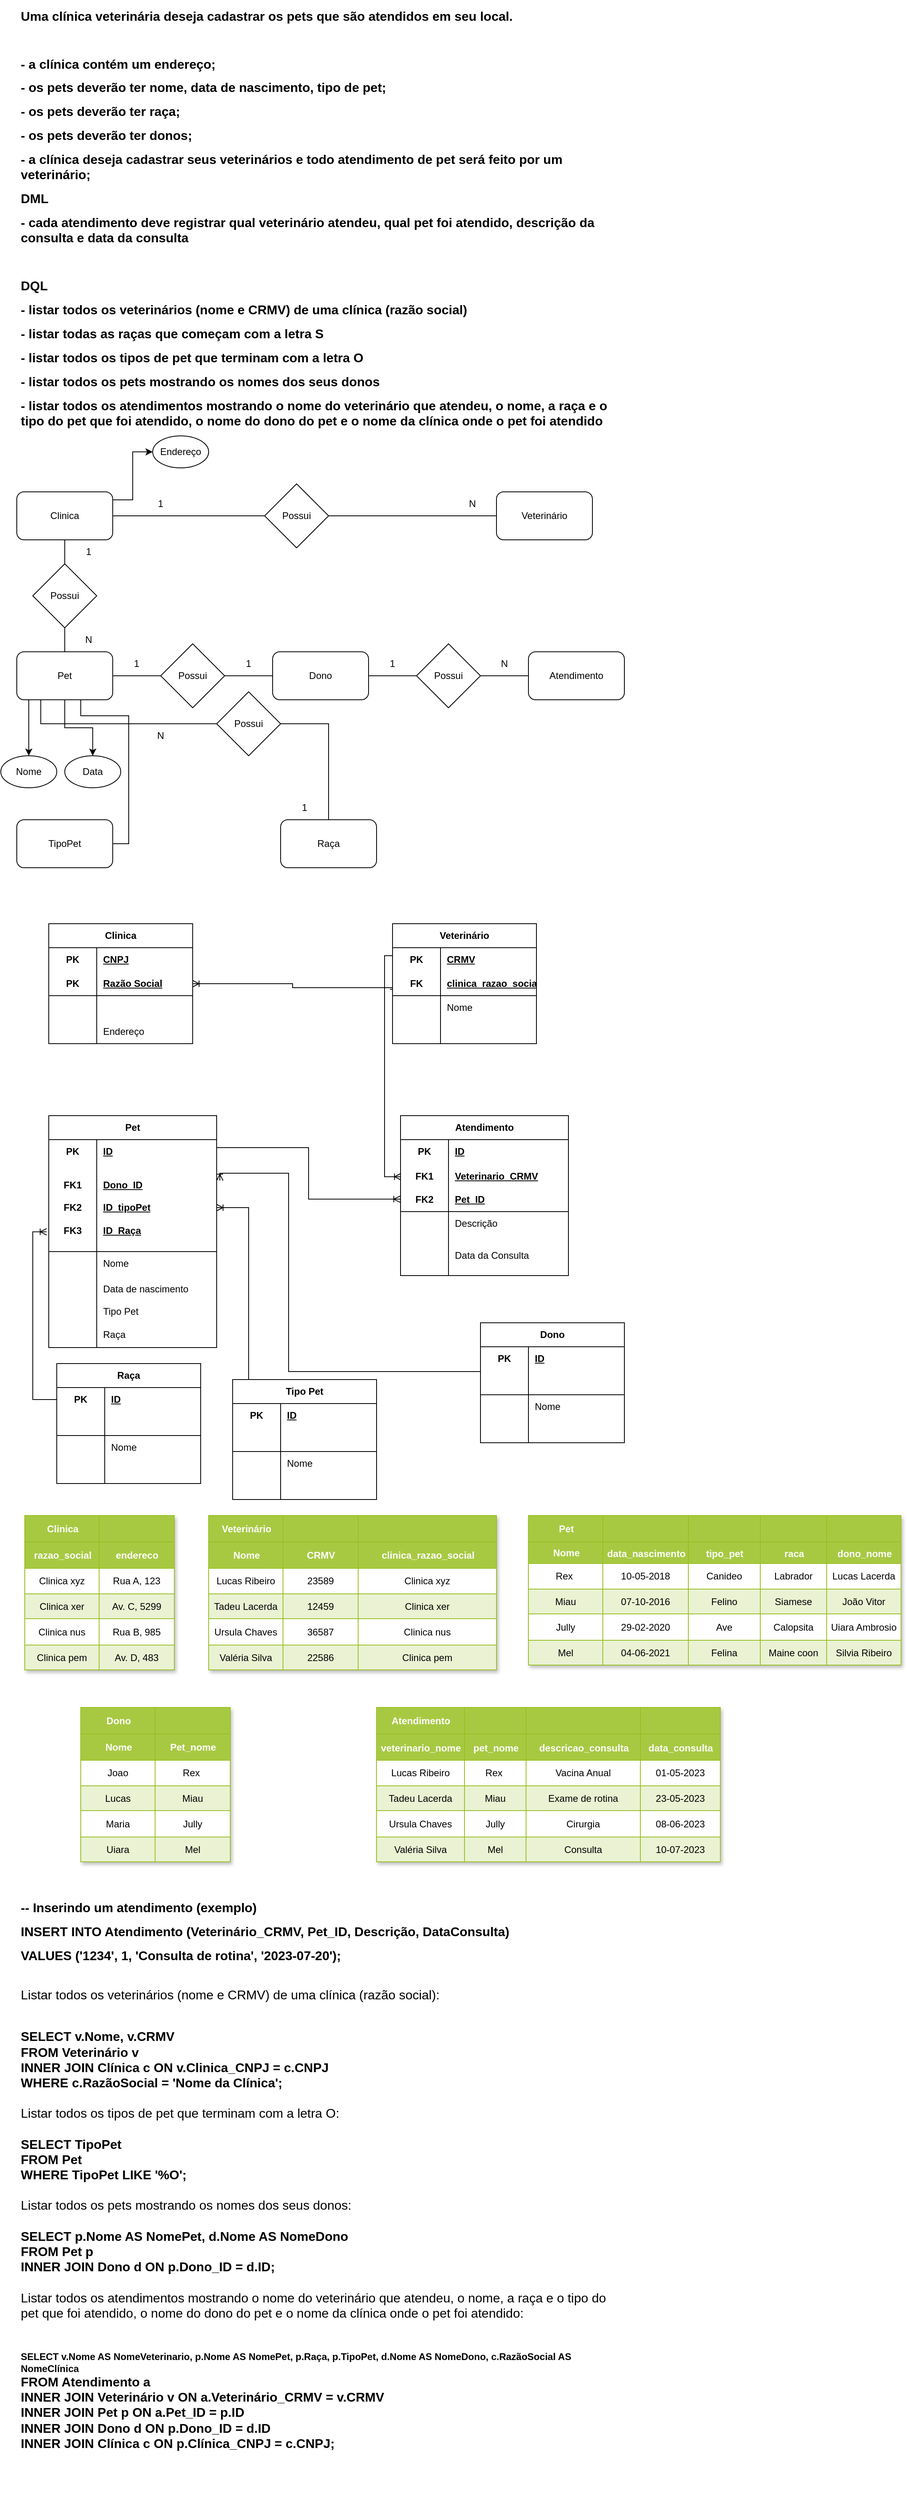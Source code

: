 <mxfile version="21.6.5" type="github">
  <diagram name="Página-1" id="olVmrFEARyXNIMeKJ8KS">
    <mxGraphModel dx="1050" dy="574" grid="1" gridSize="10" guides="1" tooltips="1" connect="1" arrows="1" fold="1" page="1" pageScale="1" pageWidth="827" pageHeight="1169" math="0" shadow="0">
      <root>
        <mxCell id="0" />
        <mxCell id="1" parent="0" />
        <mxCell id="eyzTy-8BLsxMaB8sqUJc-1" value="&lt;h1 style=&quot;font-size: 16px;&quot;&gt;&lt;font style=&quot;font-size: 16px;&quot;&gt;Uma clínica veterinária deseja cadastrar os pets que são atendidos em seu local.&lt;/font&gt;&lt;/h1&gt;&lt;h1 style=&quot;font-size: 16px;&quot;&gt;&lt;font style=&quot;font-size: 16px;&quot;&gt;&lt;br&gt;&lt;/font&gt;&lt;/h1&gt;&lt;h1 style=&quot;font-size: 16px;&quot;&gt;&lt;font style=&quot;font-size: 16px;&quot;&gt;- a clínica contém um endereço;&lt;/font&gt;&lt;/h1&gt;&lt;h1 style=&quot;font-size: 16px;&quot;&gt;&lt;font style=&quot;font-size: 16px;&quot;&gt;- os pets deverão ter nome, data de nascimento, tipo de pet;&lt;/font&gt;&lt;/h1&gt;&lt;h1 style=&quot;font-size: 16px;&quot;&gt;&lt;font style=&quot;font-size: 16px;&quot;&gt;- os pets deverão ter raça;&lt;/font&gt;&lt;/h1&gt;&lt;h1 style=&quot;font-size: 16px;&quot;&gt;&lt;font style=&quot;font-size: 16px;&quot;&gt;- os pets deverão ter donos;&lt;/font&gt;&lt;/h1&gt;&lt;h1 style=&quot;font-size: 16px;&quot;&gt;&lt;font style=&quot;font-size: 16px;&quot;&gt;- a clínica deseja cadastrar seus veterinários e todo atendimento de pet será feito por um veterinário;&lt;/font&gt;&lt;/h1&gt;&lt;h1 style=&quot;font-size: 16px;&quot;&gt;&lt;font style=&quot;font-size: 16px;&quot;&gt;DML&lt;/font&gt;&lt;/h1&gt;&lt;h1 style=&quot;font-size: 16px;&quot;&gt;&lt;font style=&quot;font-size: 16px;&quot;&gt;- cada atendimento deve registrar qual veterinário atendeu, qual pet foi atendido, descrição da consulta e data da consulta&lt;/font&gt;&lt;/h1&gt;&lt;h1 style=&quot;font-size: 16px;&quot;&gt;&lt;font style=&quot;font-size: 16px;&quot;&gt;&lt;br&gt;&lt;/font&gt;&lt;/h1&gt;&lt;h1 style=&quot;font-size: 16px;&quot;&gt;&lt;font style=&quot;font-size: 16px;&quot;&gt;DQL&lt;/font&gt;&lt;/h1&gt;&lt;h1 style=&quot;font-size: 16px;&quot;&gt;&lt;font style=&quot;font-size: 16px;&quot;&gt;- listar todos os veterinários (nome e CRMV) de uma clínica (razão social)&lt;/font&gt;&lt;/h1&gt;&lt;h1 style=&quot;font-size: 16px;&quot;&gt;&lt;font style=&quot;font-size: 16px;&quot;&gt;- listar todas as raças que começam com a letra S&lt;/font&gt;&lt;/h1&gt;&lt;h1 style=&quot;font-size: 16px;&quot;&gt;&lt;font style=&quot;font-size: 16px;&quot;&gt;- listar todos os tipos de pet que terminam com a letra O&lt;/font&gt;&lt;/h1&gt;&lt;h1 style=&quot;font-size: 16px;&quot;&gt;&lt;font style=&quot;font-size: 16px;&quot;&gt;- listar todos os pets mostrando os nomes dos seus donos&lt;/font&gt;&lt;/h1&gt;&lt;h1 style=&quot;font-size: 16px;&quot;&gt;&lt;font style=&quot;font-size: 16px;&quot;&gt;- listar todos os atendimentos mostrando o nome do veterinário que atendeu, o nome, a raça e o tipo do pet que foi atendido, o nome do dono do pet e o nome da clínica onde o pet foi atendido&lt;/font&gt;&lt;/h1&gt;" style="text;html=1;strokeColor=none;fillColor=none;spacing=5;spacingTop=-20;whiteSpace=wrap;overflow=hidden;rounded=0;" parent="1" vertex="1">
          <mxGeometry x="40" y="35" width="760" height="550" as="geometry" />
        </mxCell>
        <mxCell id="eyzTy-8BLsxMaB8sqUJc-76" value="" style="group" parent="1" vertex="1" connectable="0">
          <mxGeometry x="80" y="1180" width="640" height="720" as="geometry" />
        </mxCell>
        <mxCell id="eyzTy-8BLsxMaB8sqUJc-2" value="Clinica" style="shape=table;startSize=30;container=1;collapsible=1;childLayout=tableLayout;fixedRows=1;rowLines=0;fontStyle=1;align=center;resizeLast=1;html=1;whiteSpace=wrap;" parent="eyzTy-8BLsxMaB8sqUJc-76" vertex="1">
          <mxGeometry width="180" height="150" as="geometry" />
        </mxCell>
        <mxCell id="eyzTy-8BLsxMaB8sqUJc-3" value="" style="shape=tableRow;horizontal=0;startSize=0;swimlaneHead=0;swimlaneBody=0;fillColor=none;collapsible=0;dropTarget=0;points=[[0,0.5],[1,0.5]];portConstraint=eastwest;top=0;left=0;right=0;bottom=0;html=1;" parent="eyzTy-8BLsxMaB8sqUJc-2" vertex="1">
          <mxGeometry y="30" width="180" height="30" as="geometry" />
        </mxCell>
        <mxCell id="eyzTy-8BLsxMaB8sqUJc-4" value="PK" style="shape=partialRectangle;connectable=0;fillColor=none;top=0;left=0;bottom=0;right=0;fontStyle=1;overflow=hidden;html=1;whiteSpace=wrap;" parent="eyzTy-8BLsxMaB8sqUJc-3" vertex="1">
          <mxGeometry width="60" height="30" as="geometry">
            <mxRectangle width="60" height="30" as="alternateBounds" />
          </mxGeometry>
        </mxCell>
        <mxCell id="eyzTy-8BLsxMaB8sqUJc-5" value="CNPJ" style="shape=partialRectangle;connectable=0;fillColor=none;top=0;left=0;bottom=0;right=0;align=left;spacingLeft=6;fontStyle=5;overflow=hidden;html=1;whiteSpace=wrap;" parent="eyzTy-8BLsxMaB8sqUJc-3" vertex="1">
          <mxGeometry x="60" width="120" height="30" as="geometry">
            <mxRectangle width="120" height="30" as="alternateBounds" />
          </mxGeometry>
        </mxCell>
        <mxCell id="eyzTy-8BLsxMaB8sqUJc-6" value="" style="shape=tableRow;horizontal=0;startSize=0;swimlaneHead=0;swimlaneBody=0;fillColor=none;collapsible=0;dropTarget=0;points=[[0,0.5],[1,0.5]];portConstraint=eastwest;top=0;left=0;right=0;bottom=1;html=1;" parent="eyzTy-8BLsxMaB8sqUJc-2" vertex="1">
          <mxGeometry y="60" width="180" height="30" as="geometry" />
        </mxCell>
        <mxCell id="eyzTy-8BLsxMaB8sqUJc-7" value="PK" style="shape=partialRectangle;connectable=0;fillColor=none;top=0;left=0;bottom=0;right=0;fontStyle=1;overflow=hidden;html=1;whiteSpace=wrap;" parent="eyzTy-8BLsxMaB8sqUJc-6" vertex="1">
          <mxGeometry width="60" height="30" as="geometry">
            <mxRectangle width="60" height="30" as="alternateBounds" />
          </mxGeometry>
        </mxCell>
        <mxCell id="eyzTy-8BLsxMaB8sqUJc-8" value="Razão Social" style="shape=partialRectangle;connectable=0;fillColor=none;top=0;left=0;bottom=0;right=0;align=left;spacingLeft=6;fontStyle=5;overflow=hidden;html=1;whiteSpace=wrap;" parent="eyzTy-8BLsxMaB8sqUJc-6" vertex="1">
          <mxGeometry x="60" width="120" height="30" as="geometry">
            <mxRectangle width="120" height="30" as="alternateBounds" />
          </mxGeometry>
        </mxCell>
        <mxCell id="eyzTy-8BLsxMaB8sqUJc-9" value="" style="shape=tableRow;horizontal=0;startSize=0;swimlaneHead=0;swimlaneBody=0;fillColor=none;collapsible=0;dropTarget=0;points=[[0,0.5],[1,0.5]];portConstraint=eastwest;top=0;left=0;right=0;bottom=0;html=1;" parent="eyzTy-8BLsxMaB8sqUJc-2" vertex="1">
          <mxGeometry y="90" width="180" height="30" as="geometry" />
        </mxCell>
        <mxCell id="eyzTy-8BLsxMaB8sqUJc-10" value="" style="shape=partialRectangle;connectable=0;fillColor=none;top=0;left=0;bottom=0;right=0;editable=1;overflow=hidden;html=1;whiteSpace=wrap;" parent="eyzTy-8BLsxMaB8sqUJc-9" vertex="1">
          <mxGeometry width="60" height="30" as="geometry">
            <mxRectangle width="60" height="30" as="alternateBounds" />
          </mxGeometry>
        </mxCell>
        <mxCell id="eyzTy-8BLsxMaB8sqUJc-11" value="" style="shape=partialRectangle;connectable=0;fillColor=none;top=0;left=0;bottom=0;right=0;align=left;spacingLeft=6;overflow=hidden;html=1;whiteSpace=wrap;" parent="eyzTy-8BLsxMaB8sqUJc-9" vertex="1">
          <mxGeometry x="60" width="120" height="30" as="geometry">
            <mxRectangle width="120" height="30" as="alternateBounds" />
          </mxGeometry>
        </mxCell>
        <mxCell id="eyzTy-8BLsxMaB8sqUJc-12" value="" style="shape=tableRow;horizontal=0;startSize=0;swimlaneHead=0;swimlaneBody=0;fillColor=none;collapsible=0;dropTarget=0;points=[[0,0.5],[1,0.5]];portConstraint=eastwest;top=0;left=0;right=0;bottom=0;html=1;" parent="eyzTy-8BLsxMaB8sqUJc-2" vertex="1">
          <mxGeometry y="120" width="180" height="30" as="geometry" />
        </mxCell>
        <mxCell id="eyzTy-8BLsxMaB8sqUJc-13" value="" style="shape=partialRectangle;connectable=0;fillColor=none;top=0;left=0;bottom=0;right=0;editable=1;overflow=hidden;html=1;whiteSpace=wrap;" parent="eyzTy-8BLsxMaB8sqUJc-12" vertex="1">
          <mxGeometry width="60" height="30" as="geometry">
            <mxRectangle width="60" height="30" as="alternateBounds" />
          </mxGeometry>
        </mxCell>
        <mxCell id="eyzTy-8BLsxMaB8sqUJc-14" value="Endereço" style="shape=partialRectangle;connectable=0;fillColor=none;top=0;left=0;bottom=0;right=0;align=left;spacingLeft=6;overflow=hidden;html=1;whiteSpace=wrap;" parent="eyzTy-8BLsxMaB8sqUJc-12" vertex="1">
          <mxGeometry x="60" width="120" height="30" as="geometry">
            <mxRectangle width="120" height="30" as="alternateBounds" />
          </mxGeometry>
        </mxCell>
        <mxCell id="eDCoJN-8ebB3QIHfHI8u-153" style="edgeStyle=orthogonalEdgeStyle;rounded=0;orthogonalLoop=1;jettySize=auto;html=1;entryX=1;entryY=0.5;entryDx=0;entryDy=0;exitX=-0.018;exitY=0.733;exitDx=0;exitDy=0;endArrow=ERoneToMany;endFill=0;exitPerimeter=0;" edge="1" parent="eyzTy-8BLsxMaB8sqUJc-76" source="eyzTy-8BLsxMaB8sqUJc-19" target="eyzTy-8BLsxMaB8sqUJc-6">
          <mxGeometry relative="1" as="geometry">
            <Array as="points">
              <mxPoint x="430" y="82" />
              <mxPoint x="430" y="80" />
              <mxPoint x="305" y="80" />
              <mxPoint x="305" y="75" />
            </Array>
          </mxGeometry>
        </mxCell>
        <mxCell id="eDCoJN-8ebB3QIHfHI8u-154" style="edgeStyle=orthogonalEdgeStyle;rounded=0;orthogonalLoop=1;jettySize=auto;html=1;entryX=0.002;entryY=0.273;entryDx=0;entryDy=0;entryPerimeter=0;endArrow=ERoneToMany;endFill=0;" edge="1" parent="eyzTy-8BLsxMaB8sqUJc-76" source="eyzTy-8BLsxMaB8sqUJc-15" target="eyzTy-8BLsxMaB8sqUJc-58">
          <mxGeometry relative="1" as="geometry">
            <Array as="points">
              <mxPoint x="420" y="40" />
              <mxPoint x="420" y="316" />
            </Array>
          </mxGeometry>
        </mxCell>
        <mxCell id="eyzTy-8BLsxMaB8sqUJc-15" value="Veterinário" style="shape=table;startSize=30;container=1;collapsible=1;childLayout=tableLayout;fixedRows=1;rowLines=0;fontStyle=1;align=center;resizeLast=1;html=1;whiteSpace=wrap;" parent="eyzTy-8BLsxMaB8sqUJc-76" vertex="1">
          <mxGeometry x="430" width="180" height="150" as="geometry" />
        </mxCell>
        <mxCell id="eyzTy-8BLsxMaB8sqUJc-16" value="" style="shape=tableRow;horizontal=0;startSize=0;swimlaneHead=0;swimlaneBody=0;fillColor=none;collapsible=0;dropTarget=0;points=[[0,0.5],[1,0.5]];portConstraint=eastwest;top=0;left=0;right=0;bottom=0;html=1;" parent="eyzTy-8BLsxMaB8sqUJc-15" vertex="1">
          <mxGeometry y="30" width="180" height="30" as="geometry" />
        </mxCell>
        <mxCell id="eyzTy-8BLsxMaB8sqUJc-17" value="PK" style="shape=partialRectangle;connectable=0;fillColor=none;top=0;left=0;bottom=0;right=0;fontStyle=1;overflow=hidden;html=1;whiteSpace=wrap;" parent="eyzTy-8BLsxMaB8sqUJc-16" vertex="1">
          <mxGeometry width="60" height="30" as="geometry">
            <mxRectangle width="60" height="30" as="alternateBounds" />
          </mxGeometry>
        </mxCell>
        <mxCell id="eyzTy-8BLsxMaB8sqUJc-18" value="CRMV" style="shape=partialRectangle;connectable=0;fillColor=none;top=0;left=0;bottom=0;right=0;align=left;spacingLeft=6;fontStyle=5;overflow=hidden;html=1;whiteSpace=wrap;" parent="eyzTy-8BLsxMaB8sqUJc-16" vertex="1">
          <mxGeometry x="60" width="120" height="30" as="geometry">
            <mxRectangle width="120" height="30" as="alternateBounds" />
          </mxGeometry>
        </mxCell>
        <mxCell id="eyzTy-8BLsxMaB8sqUJc-19" value="" style="shape=tableRow;horizontal=0;startSize=0;swimlaneHead=0;swimlaneBody=0;fillColor=none;collapsible=0;dropTarget=0;points=[[0,0.5],[1,0.5]];portConstraint=eastwest;top=0;left=0;right=0;bottom=1;html=1;" parent="eyzTy-8BLsxMaB8sqUJc-15" vertex="1">
          <mxGeometry y="60" width="180" height="30" as="geometry" />
        </mxCell>
        <mxCell id="eyzTy-8BLsxMaB8sqUJc-20" value="FK" style="shape=partialRectangle;connectable=0;fillColor=none;top=0;left=0;bottom=0;right=0;fontStyle=1;overflow=hidden;html=1;whiteSpace=wrap;" parent="eyzTy-8BLsxMaB8sqUJc-19" vertex="1">
          <mxGeometry width="60" height="30" as="geometry">
            <mxRectangle width="60" height="30" as="alternateBounds" />
          </mxGeometry>
        </mxCell>
        <mxCell id="eyzTy-8BLsxMaB8sqUJc-21" value="clinica_razao_social" style="shape=partialRectangle;connectable=0;fillColor=none;top=0;left=0;bottom=0;right=0;align=left;spacingLeft=6;fontStyle=5;overflow=hidden;html=1;whiteSpace=wrap;" parent="eyzTy-8BLsxMaB8sqUJc-19" vertex="1">
          <mxGeometry x="60" width="120" height="30" as="geometry">
            <mxRectangle width="120" height="30" as="alternateBounds" />
          </mxGeometry>
        </mxCell>
        <mxCell id="eyzTy-8BLsxMaB8sqUJc-22" value="" style="shape=tableRow;horizontal=0;startSize=0;swimlaneHead=0;swimlaneBody=0;fillColor=none;collapsible=0;dropTarget=0;points=[[0,0.5],[1,0.5]];portConstraint=eastwest;top=0;left=0;right=0;bottom=0;html=1;" parent="eyzTy-8BLsxMaB8sqUJc-15" vertex="1">
          <mxGeometry y="90" width="180" height="30" as="geometry" />
        </mxCell>
        <mxCell id="eyzTy-8BLsxMaB8sqUJc-23" value="" style="shape=partialRectangle;connectable=0;fillColor=none;top=0;left=0;bottom=0;right=0;editable=1;overflow=hidden;html=1;whiteSpace=wrap;" parent="eyzTy-8BLsxMaB8sqUJc-22" vertex="1">
          <mxGeometry width="60" height="30" as="geometry">
            <mxRectangle width="60" height="30" as="alternateBounds" />
          </mxGeometry>
        </mxCell>
        <mxCell id="eyzTy-8BLsxMaB8sqUJc-24" value="Nome" style="shape=partialRectangle;connectable=0;fillColor=none;top=0;left=0;bottom=0;right=0;align=left;spacingLeft=6;overflow=hidden;html=1;whiteSpace=wrap;" parent="eyzTy-8BLsxMaB8sqUJc-22" vertex="1">
          <mxGeometry x="60" width="120" height="30" as="geometry">
            <mxRectangle width="120" height="30" as="alternateBounds" />
          </mxGeometry>
        </mxCell>
        <mxCell id="eyzTy-8BLsxMaB8sqUJc-25" value="" style="shape=tableRow;horizontal=0;startSize=0;swimlaneHead=0;swimlaneBody=0;fillColor=none;collapsible=0;dropTarget=0;points=[[0,0.5],[1,0.5]];portConstraint=eastwest;top=0;left=0;right=0;bottom=0;html=1;" parent="eyzTy-8BLsxMaB8sqUJc-15" vertex="1">
          <mxGeometry y="120" width="180" height="30" as="geometry" />
        </mxCell>
        <mxCell id="eyzTy-8BLsxMaB8sqUJc-26" value="" style="shape=partialRectangle;connectable=0;fillColor=none;top=0;left=0;bottom=0;right=0;editable=1;overflow=hidden;html=1;whiteSpace=wrap;" parent="eyzTy-8BLsxMaB8sqUJc-25" vertex="1">
          <mxGeometry width="60" height="30" as="geometry">
            <mxRectangle width="60" height="30" as="alternateBounds" />
          </mxGeometry>
        </mxCell>
        <mxCell id="eyzTy-8BLsxMaB8sqUJc-27" value="" style="shape=partialRectangle;connectable=0;fillColor=none;top=0;left=0;bottom=0;right=0;align=left;spacingLeft=6;overflow=hidden;html=1;whiteSpace=wrap;" parent="eyzTy-8BLsxMaB8sqUJc-25" vertex="1">
          <mxGeometry x="60" width="120" height="30" as="geometry">
            <mxRectangle width="120" height="30" as="alternateBounds" />
          </mxGeometry>
        </mxCell>
        <mxCell id="eDCoJN-8ebB3QIHfHI8u-155" style="edgeStyle=orthogonalEdgeStyle;rounded=0;orthogonalLoop=1;jettySize=auto;html=1;entryX=-0.002;entryY=0.74;entryDx=0;entryDy=0;entryPerimeter=0;endArrow=ERoneToMany;endFill=0;" edge="1" parent="eyzTy-8BLsxMaB8sqUJc-76" source="eyzTy-8BLsxMaB8sqUJc-28" target="eyzTy-8BLsxMaB8sqUJc-58">
          <mxGeometry relative="1" as="geometry">
            <Array as="points">
              <mxPoint x="325" y="280" />
              <mxPoint x="325" y="344" />
            </Array>
          </mxGeometry>
        </mxCell>
        <mxCell id="eyzTy-8BLsxMaB8sqUJc-28" value="Pet" style="shape=table;startSize=30;container=1;collapsible=1;childLayout=tableLayout;fixedRows=1;rowLines=0;fontStyle=1;align=center;resizeLast=1;html=1;whiteSpace=wrap;" parent="eyzTy-8BLsxMaB8sqUJc-76" vertex="1">
          <mxGeometry y="240" width="210" height="290" as="geometry" />
        </mxCell>
        <mxCell id="eyzTy-8BLsxMaB8sqUJc-29" value="" style="shape=tableRow;horizontal=0;startSize=0;swimlaneHead=0;swimlaneBody=0;fillColor=none;collapsible=0;dropTarget=0;points=[[0,0.5],[1,0.5]];portConstraint=eastwest;top=0;left=0;right=0;bottom=0;html=1;" parent="eyzTy-8BLsxMaB8sqUJc-28" vertex="1">
          <mxGeometry y="30" width="210" height="30" as="geometry" />
        </mxCell>
        <mxCell id="eyzTy-8BLsxMaB8sqUJc-30" value="PK" style="shape=partialRectangle;connectable=0;fillColor=none;top=0;left=0;bottom=0;right=0;fontStyle=1;overflow=hidden;html=1;whiteSpace=wrap;" parent="eyzTy-8BLsxMaB8sqUJc-29" vertex="1">
          <mxGeometry width="60" height="30" as="geometry">
            <mxRectangle width="60" height="30" as="alternateBounds" />
          </mxGeometry>
        </mxCell>
        <mxCell id="eyzTy-8BLsxMaB8sqUJc-31" value="ID" style="shape=partialRectangle;connectable=0;fillColor=none;top=0;left=0;bottom=0;right=0;align=left;spacingLeft=6;fontStyle=5;overflow=hidden;html=1;whiteSpace=wrap;" parent="eyzTy-8BLsxMaB8sqUJc-29" vertex="1">
          <mxGeometry x="60" width="150" height="30" as="geometry">
            <mxRectangle width="150" height="30" as="alternateBounds" />
          </mxGeometry>
        </mxCell>
        <mxCell id="eyzTy-8BLsxMaB8sqUJc-32" value="" style="shape=tableRow;horizontal=0;startSize=0;swimlaneHead=0;swimlaneBody=0;fillColor=none;collapsible=0;dropTarget=0;points=[[0,0.5],[1,0.5]];portConstraint=eastwest;top=0;left=0;right=0;bottom=1;html=1;" parent="eyzTy-8BLsxMaB8sqUJc-28" vertex="1">
          <mxGeometry y="60" width="210" height="110" as="geometry" />
        </mxCell>
        <mxCell id="eyzTy-8BLsxMaB8sqUJc-33" value="FK1&lt;br&gt;&lt;br&gt;FK2&lt;br&gt;&lt;br&gt;FK3" style="shape=partialRectangle;connectable=0;fillColor=none;top=0;left=0;bottom=0;right=0;fontStyle=1;overflow=hidden;html=1;whiteSpace=wrap;" parent="eyzTy-8BLsxMaB8sqUJc-32" vertex="1">
          <mxGeometry width="60" height="110" as="geometry">
            <mxRectangle width="60" height="110" as="alternateBounds" />
          </mxGeometry>
        </mxCell>
        <mxCell id="eyzTy-8BLsxMaB8sqUJc-34" value="Dono_ID&lt;br&gt;&lt;br&gt;ID_tipoPet&lt;br&gt;&lt;br&gt;ID_Raça" style="shape=partialRectangle;connectable=0;fillColor=none;top=0;left=0;bottom=0;right=0;align=left;spacingLeft=6;fontStyle=5;overflow=hidden;html=1;whiteSpace=wrap;" parent="eyzTy-8BLsxMaB8sqUJc-32" vertex="1">
          <mxGeometry x="60" width="150" height="110" as="geometry">
            <mxRectangle width="150" height="110" as="alternateBounds" />
          </mxGeometry>
        </mxCell>
        <mxCell id="eyzTy-8BLsxMaB8sqUJc-35" value="" style="shape=tableRow;horizontal=0;startSize=0;swimlaneHead=0;swimlaneBody=0;fillColor=none;collapsible=0;dropTarget=0;points=[[0,0.5],[1,0.5]];portConstraint=eastwest;top=0;left=0;right=0;bottom=0;html=1;" parent="eyzTy-8BLsxMaB8sqUJc-28" vertex="1">
          <mxGeometry y="170" width="210" height="30" as="geometry" />
        </mxCell>
        <mxCell id="eyzTy-8BLsxMaB8sqUJc-36" value="" style="shape=partialRectangle;connectable=0;fillColor=none;top=0;left=0;bottom=0;right=0;editable=1;overflow=hidden;html=1;whiteSpace=wrap;" parent="eyzTy-8BLsxMaB8sqUJc-35" vertex="1">
          <mxGeometry width="60" height="30" as="geometry">
            <mxRectangle width="60" height="30" as="alternateBounds" />
          </mxGeometry>
        </mxCell>
        <mxCell id="eyzTy-8BLsxMaB8sqUJc-37" value="Nome" style="shape=partialRectangle;connectable=0;fillColor=none;top=0;left=0;bottom=0;right=0;align=left;spacingLeft=6;overflow=hidden;html=1;whiteSpace=wrap;" parent="eyzTy-8BLsxMaB8sqUJc-35" vertex="1">
          <mxGeometry x="60" width="150" height="30" as="geometry">
            <mxRectangle width="150" height="30" as="alternateBounds" />
          </mxGeometry>
        </mxCell>
        <mxCell id="eyzTy-8BLsxMaB8sqUJc-38" value="" style="shape=tableRow;horizontal=0;startSize=0;swimlaneHead=0;swimlaneBody=0;fillColor=none;collapsible=0;dropTarget=0;points=[[0,0.5],[1,0.5]];portConstraint=eastwest;top=0;left=0;right=0;bottom=0;html=1;" parent="eyzTy-8BLsxMaB8sqUJc-28" vertex="1">
          <mxGeometry y="200" width="210" height="90" as="geometry" />
        </mxCell>
        <mxCell id="eyzTy-8BLsxMaB8sqUJc-39" value="" style="shape=partialRectangle;connectable=0;fillColor=none;top=0;left=0;bottom=0;right=0;editable=1;overflow=hidden;html=1;whiteSpace=wrap;" parent="eyzTy-8BLsxMaB8sqUJc-38" vertex="1">
          <mxGeometry width="60" height="90" as="geometry">
            <mxRectangle width="60" height="90" as="alternateBounds" />
          </mxGeometry>
        </mxCell>
        <mxCell id="eyzTy-8BLsxMaB8sqUJc-40" value="Data de nascimento&lt;br&gt;&lt;br&gt;Tipo Pet&lt;br&gt;&lt;br&gt;Raça" style="shape=partialRectangle;connectable=0;fillColor=none;top=0;left=0;bottom=0;right=0;align=left;spacingLeft=6;overflow=hidden;html=1;whiteSpace=wrap;" parent="eyzTy-8BLsxMaB8sqUJc-38" vertex="1">
          <mxGeometry x="60" width="150" height="90" as="geometry">
            <mxRectangle width="150" height="90" as="alternateBounds" />
          </mxGeometry>
        </mxCell>
        <mxCell id="eyzTy-8BLsxMaB8sqUJc-54" value="Atendimento" style="shape=table;startSize=30;container=1;collapsible=1;childLayout=tableLayout;fixedRows=1;rowLines=0;fontStyle=1;align=center;resizeLast=1;html=1;whiteSpace=wrap;" parent="eyzTy-8BLsxMaB8sqUJc-76" vertex="1">
          <mxGeometry x="440" y="240" width="210" height="200" as="geometry" />
        </mxCell>
        <mxCell id="eyzTy-8BLsxMaB8sqUJc-55" value="" style="shape=tableRow;horizontal=0;startSize=0;swimlaneHead=0;swimlaneBody=0;fillColor=none;collapsible=0;dropTarget=0;points=[[0,0.5],[1,0.5]];portConstraint=eastwest;top=0;left=0;right=0;bottom=0;html=1;" parent="eyzTy-8BLsxMaB8sqUJc-54" vertex="1">
          <mxGeometry y="30" width="210" height="30" as="geometry" />
        </mxCell>
        <mxCell id="eyzTy-8BLsxMaB8sqUJc-56" value="PK" style="shape=partialRectangle;connectable=0;fillColor=none;top=0;left=0;bottom=0;right=0;fontStyle=1;overflow=hidden;html=1;whiteSpace=wrap;" parent="eyzTy-8BLsxMaB8sqUJc-55" vertex="1">
          <mxGeometry width="60" height="30" as="geometry">
            <mxRectangle width="60" height="30" as="alternateBounds" />
          </mxGeometry>
        </mxCell>
        <mxCell id="eyzTy-8BLsxMaB8sqUJc-57" value="ID" style="shape=partialRectangle;connectable=0;fillColor=none;top=0;left=0;bottom=0;right=0;align=left;spacingLeft=6;fontStyle=5;overflow=hidden;html=1;whiteSpace=wrap;" parent="eyzTy-8BLsxMaB8sqUJc-55" vertex="1">
          <mxGeometry x="60" width="150" height="30" as="geometry">
            <mxRectangle width="150" height="30" as="alternateBounds" />
          </mxGeometry>
        </mxCell>
        <mxCell id="eyzTy-8BLsxMaB8sqUJc-58" value="" style="shape=tableRow;horizontal=0;startSize=0;swimlaneHead=0;swimlaneBody=0;fillColor=none;collapsible=0;dropTarget=0;points=[[0,0.5],[1,0.5]];portConstraint=eastwest;top=0;left=0;right=0;bottom=1;html=1;" parent="eyzTy-8BLsxMaB8sqUJc-54" vertex="1">
          <mxGeometry y="60" width="210" height="60" as="geometry" />
        </mxCell>
        <mxCell id="eyzTy-8BLsxMaB8sqUJc-59" value="FK1&lt;br&gt;&lt;br&gt;FK2" style="shape=partialRectangle;connectable=0;fillColor=none;top=0;left=0;bottom=0;right=0;fontStyle=1;overflow=hidden;html=1;whiteSpace=wrap;" parent="eyzTy-8BLsxMaB8sqUJc-58" vertex="1">
          <mxGeometry width="60" height="60" as="geometry">
            <mxRectangle width="60" height="60" as="alternateBounds" />
          </mxGeometry>
        </mxCell>
        <mxCell id="eyzTy-8BLsxMaB8sqUJc-60" value="Veterinario_CRMV&lt;br&gt;&lt;br&gt;Pet_ID" style="shape=partialRectangle;connectable=0;fillColor=none;top=0;left=0;bottom=0;right=0;align=left;spacingLeft=6;fontStyle=5;overflow=hidden;html=1;whiteSpace=wrap;" parent="eyzTy-8BLsxMaB8sqUJc-58" vertex="1">
          <mxGeometry x="60" width="150" height="60" as="geometry">
            <mxRectangle width="150" height="60" as="alternateBounds" />
          </mxGeometry>
        </mxCell>
        <mxCell id="eyzTy-8BLsxMaB8sqUJc-61" value="" style="shape=tableRow;horizontal=0;startSize=0;swimlaneHead=0;swimlaneBody=0;fillColor=none;collapsible=0;dropTarget=0;points=[[0,0.5],[1,0.5]];portConstraint=eastwest;top=0;left=0;right=0;bottom=0;html=1;" parent="eyzTy-8BLsxMaB8sqUJc-54" vertex="1">
          <mxGeometry y="120" width="210" height="30" as="geometry" />
        </mxCell>
        <mxCell id="eyzTy-8BLsxMaB8sqUJc-62" value="" style="shape=partialRectangle;connectable=0;fillColor=none;top=0;left=0;bottom=0;right=0;editable=1;overflow=hidden;html=1;whiteSpace=wrap;" parent="eyzTy-8BLsxMaB8sqUJc-61" vertex="1">
          <mxGeometry width="60" height="30" as="geometry">
            <mxRectangle width="60" height="30" as="alternateBounds" />
          </mxGeometry>
        </mxCell>
        <mxCell id="eyzTy-8BLsxMaB8sqUJc-63" value="Descrição" style="shape=partialRectangle;connectable=0;fillColor=none;top=0;left=0;bottom=0;right=0;align=left;spacingLeft=6;overflow=hidden;html=1;whiteSpace=wrap;" parent="eyzTy-8BLsxMaB8sqUJc-61" vertex="1">
          <mxGeometry x="60" width="150" height="30" as="geometry">
            <mxRectangle width="150" height="30" as="alternateBounds" />
          </mxGeometry>
        </mxCell>
        <mxCell id="eyzTy-8BLsxMaB8sqUJc-64" value="" style="shape=tableRow;horizontal=0;startSize=0;swimlaneHead=0;swimlaneBody=0;fillColor=none;collapsible=0;dropTarget=0;points=[[0,0.5],[1,0.5]];portConstraint=eastwest;top=0;left=0;right=0;bottom=0;html=1;" parent="eyzTy-8BLsxMaB8sqUJc-54" vertex="1">
          <mxGeometry y="150" width="210" height="50" as="geometry" />
        </mxCell>
        <mxCell id="eyzTy-8BLsxMaB8sqUJc-65" value="" style="shape=partialRectangle;connectable=0;fillColor=none;top=0;left=0;bottom=0;right=0;editable=1;overflow=hidden;html=1;whiteSpace=wrap;" parent="eyzTy-8BLsxMaB8sqUJc-64" vertex="1">
          <mxGeometry width="60" height="50" as="geometry">
            <mxRectangle width="60" height="50" as="alternateBounds" />
          </mxGeometry>
        </mxCell>
        <mxCell id="eyzTy-8BLsxMaB8sqUJc-66" value="Data da Consulta&lt;br&gt;" style="shape=partialRectangle;connectable=0;fillColor=none;top=0;left=0;bottom=0;right=0;align=left;spacingLeft=6;overflow=hidden;html=1;whiteSpace=wrap;" parent="eyzTy-8BLsxMaB8sqUJc-64" vertex="1">
          <mxGeometry x="60" width="150" height="50" as="geometry">
            <mxRectangle width="150" height="50" as="alternateBounds" />
          </mxGeometry>
        </mxCell>
        <mxCell id="eDCoJN-8ebB3QIHfHI8u-229" value="Raça" style="shape=table;startSize=30;container=1;collapsible=1;childLayout=tableLayout;fixedRows=1;rowLines=0;fontStyle=1;align=center;resizeLast=1;html=1;whiteSpace=wrap;" vertex="1" parent="eyzTy-8BLsxMaB8sqUJc-76">
          <mxGeometry x="10" y="550" width="180" height="150" as="geometry" />
        </mxCell>
        <mxCell id="eDCoJN-8ebB3QIHfHI8u-230" value="" style="shape=tableRow;horizontal=0;startSize=0;swimlaneHead=0;swimlaneBody=0;fillColor=none;collapsible=0;dropTarget=0;points=[[0,0.5],[1,0.5]];portConstraint=eastwest;top=0;left=0;right=0;bottom=0;html=1;" vertex="1" parent="eDCoJN-8ebB3QIHfHI8u-229">
          <mxGeometry y="30" width="180" height="30" as="geometry" />
        </mxCell>
        <mxCell id="eDCoJN-8ebB3QIHfHI8u-231" value="PK" style="shape=partialRectangle;connectable=0;fillColor=none;top=0;left=0;bottom=0;right=0;fontStyle=1;overflow=hidden;html=1;whiteSpace=wrap;" vertex="1" parent="eDCoJN-8ebB3QIHfHI8u-230">
          <mxGeometry width="60" height="30" as="geometry">
            <mxRectangle width="60" height="30" as="alternateBounds" />
          </mxGeometry>
        </mxCell>
        <mxCell id="eDCoJN-8ebB3QIHfHI8u-232" value="ID" style="shape=partialRectangle;connectable=0;fillColor=none;top=0;left=0;bottom=0;right=0;align=left;spacingLeft=6;fontStyle=5;overflow=hidden;html=1;whiteSpace=wrap;" vertex="1" parent="eDCoJN-8ebB3QIHfHI8u-230">
          <mxGeometry x="60" width="120" height="30" as="geometry">
            <mxRectangle width="120" height="30" as="alternateBounds" />
          </mxGeometry>
        </mxCell>
        <mxCell id="eDCoJN-8ebB3QIHfHI8u-233" value="" style="shape=tableRow;horizontal=0;startSize=0;swimlaneHead=0;swimlaneBody=0;fillColor=none;collapsible=0;dropTarget=0;points=[[0,0.5],[1,0.5]];portConstraint=eastwest;top=0;left=0;right=0;bottom=1;html=1;" vertex="1" parent="eDCoJN-8ebB3QIHfHI8u-229">
          <mxGeometry y="60" width="180" height="30" as="geometry" />
        </mxCell>
        <mxCell id="eDCoJN-8ebB3QIHfHI8u-234" value="" style="shape=partialRectangle;connectable=0;fillColor=none;top=0;left=0;bottom=0;right=0;fontStyle=1;overflow=hidden;html=1;whiteSpace=wrap;" vertex="1" parent="eDCoJN-8ebB3QIHfHI8u-233">
          <mxGeometry width="60" height="30" as="geometry">
            <mxRectangle width="60" height="30" as="alternateBounds" />
          </mxGeometry>
        </mxCell>
        <mxCell id="eDCoJN-8ebB3QIHfHI8u-235" value="" style="shape=partialRectangle;connectable=0;fillColor=none;top=0;left=0;bottom=0;right=0;align=left;spacingLeft=6;fontStyle=5;overflow=hidden;html=1;whiteSpace=wrap;" vertex="1" parent="eDCoJN-8ebB3QIHfHI8u-233">
          <mxGeometry x="60" width="120" height="30" as="geometry">
            <mxRectangle width="120" height="30" as="alternateBounds" />
          </mxGeometry>
        </mxCell>
        <mxCell id="eDCoJN-8ebB3QIHfHI8u-236" value="" style="shape=tableRow;horizontal=0;startSize=0;swimlaneHead=0;swimlaneBody=0;fillColor=none;collapsible=0;dropTarget=0;points=[[0,0.5],[1,0.5]];portConstraint=eastwest;top=0;left=0;right=0;bottom=0;html=1;" vertex="1" parent="eDCoJN-8ebB3QIHfHI8u-229">
          <mxGeometry y="90" width="180" height="30" as="geometry" />
        </mxCell>
        <mxCell id="eDCoJN-8ebB3QIHfHI8u-237" value="" style="shape=partialRectangle;connectable=0;fillColor=none;top=0;left=0;bottom=0;right=0;editable=1;overflow=hidden;html=1;whiteSpace=wrap;" vertex="1" parent="eDCoJN-8ebB3QIHfHI8u-236">
          <mxGeometry width="60" height="30" as="geometry">
            <mxRectangle width="60" height="30" as="alternateBounds" />
          </mxGeometry>
        </mxCell>
        <mxCell id="eDCoJN-8ebB3QIHfHI8u-238" value="Nome" style="shape=partialRectangle;connectable=0;fillColor=none;top=0;left=0;bottom=0;right=0;align=left;spacingLeft=6;overflow=hidden;html=1;whiteSpace=wrap;" vertex="1" parent="eDCoJN-8ebB3QIHfHI8u-236">
          <mxGeometry x="60" width="120" height="30" as="geometry">
            <mxRectangle width="120" height="30" as="alternateBounds" />
          </mxGeometry>
        </mxCell>
        <mxCell id="eDCoJN-8ebB3QIHfHI8u-239" value="" style="shape=tableRow;horizontal=0;startSize=0;swimlaneHead=0;swimlaneBody=0;fillColor=none;collapsible=0;dropTarget=0;points=[[0,0.5],[1,0.5]];portConstraint=eastwest;top=0;left=0;right=0;bottom=0;html=1;" vertex="1" parent="eDCoJN-8ebB3QIHfHI8u-229">
          <mxGeometry y="120" width="180" height="30" as="geometry" />
        </mxCell>
        <mxCell id="eDCoJN-8ebB3QIHfHI8u-240" value="" style="shape=partialRectangle;connectable=0;fillColor=none;top=0;left=0;bottom=0;right=0;editable=1;overflow=hidden;html=1;whiteSpace=wrap;" vertex="1" parent="eDCoJN-8ebB3QIHfHI8u-239">
          <mxGeometry width="60" height="30" as="geometry">
            <mxRectangle width="60" height="30" as="alternateBounds" />
          </mxGeometry>
        </mxCell>
        <mxCell id="eDCoJN-8ebB3QIHfHI8u-241" value="" style="shape=partialRectangle;connectable=0;fillColor=none;top=0;left=0;bottom=0;right=0;align=left;spacingLeft=6;overflow=hidden;html=1;whiteSpace=wrap;" vertex="1" parent="eDCoJN-8ebB3QIHfHI8u-239">
          <mxGeometry x="60" width="120" height="30" as="geometry">
            <mxRectangle width="120" height="30" as="alternateBounds" />
          </mxGeometry>
        </mxCell>
        <mxCell id="eDCoJN-8ebB3QIHfHI8u-243" style="edgeStyle=orthogonalEdgeStyle;rounded=0;orthogonalLoop=1;jettySize=auto;html=1;entryX=-0.013;entryY=0.775;entryDx=0;entryDy=0;entryPerimeter=0;exitX=0;exitY=0.5;exitDx=0;exitDy=0;endArrow=ERoneToMany;endFill=0;" edge="1" parent="eyzTy-8BLsxMaB8sqUJc-76" source="eDCoJN-8ebB3QIHfHI8u-230" target="eyzTy-8BLsxMaB8sqUJc-32">
          <mxGeometry relative="1" as="geometry">
            <Array as="points">
              <mxPoint x="-20" y="595" />
              <mxPoint x="-20" y="385" />
            </Array>
          </mxGeometry>
        </mxCell>
        <mxCell id="eDCoJN-8ebB3QIHfHI8u-257" style="edgeStyle=orthogonalEdgeStyle;rounded=0;orthogonalLoop=1;jettySize=auto;html=1;entryX=1;entryY=0.5;entryDx=0;entryDy=0;endArrow=ERoneToMany;endFill=0;" edge="1" parent="eyzTy-8BLsxMaB8sqUJc-76" source="eDCoJN-8ebB3QIHfHI8u-244" target="eyzTy-8BLsxMaB8sqUJc-32">
          <mxGeometry relative="1" as="geometry">
            <Array as="points">
              <mxPoint x="250" y="355" />
            </Array>
          </mxGeometry>
        </mxCell>
        <mxCell id="eDCoJN-8ebB3QIHfHI8u-244" value="Tipo Pet" style="shape=table;startSize=30;container=1;collapsible=1;childLayout=tableLayout;fixedRows=1;rowLines=0;fontStyle=1;align=center;resizeLast=1;html=1;whiteSpace=wrap;" vertex="1" parent="eyzTy-8BLsxMaB8sqUJc-76">
          <mxGeometry x="230" y="570" width="180" height="150" as="geometry" />
        </mxCell>
        <mxCell id="eDCoJN-8ebB3QIHfHI8u-245" value="" style="shape=tableRow;horizontal=0;startSize=0;swimlaneHead=0;swimlaneBody=0;fillColor=none;collapsible=0;dropTarget=0;points=[[0,0.5],[1,0.5]];portConstraint=eastwest;top=0;left=0;right=0;bottom=0;html=1;" vertex="1" parent="eDCoJN-8ebB3QIHfHI8u-244">
          <mxGeometry y="30" width="180" height="30" as="geometry" />
        </mxCell>
        <mxCell id="eDCoJN-8ebB3QIHfHI8u-246" value="PK" style="shape=partialRectangle;connectable=0;fillColor=none;top=0;left=0;bottom=0;right=0;fontStyle=1;overflow=hidden;html=1;whiteSpace=wrap;" vertex="1" parent="eDCoJN-8ebB3QIHfHI8u-245">
          <mxGeometry width="60" height="30" as="geometry">
            <mxRectangle width="60" height="30" as="alternateBounds" />
          </mxGeometry>
        </mxCell>
        <mxCell id="eDCoJN-8ebB3QIHfHI8u-247" value="ID" style="shape=partialRectangle;connectable=0;fillColor=none;top=0;left=0;bottom=0;right=0;align=left;spacingLeft=6;fontStyle=5;overflow=hidden;html=1;whiteSpace=wrap;" vertex="1" parent="eDCoJN-8ebB3QIHfHI8u-245">
          <mxGeometry x="60" width="120" height="30" as="geometry">
            <mxRectangle width="120" height="30" as="alternateBounds" />
          </mxGeometry>
        </mxCell>
        <mxCell id="eDCoJN-8ebB3QIHfHI8u-248" value="" style="shape=tableRow;horizontal=0;startSize=0;swimlaneHead=0;swimlaneBody=0;fillColor=none;collapsible=0;dropTarget=0;points=[[0,0.5],[1,0.5]];portConstraint=eastwest;top=0;left=0;right=0;bottom=1;html=1;" vertex="1" parent="eDCoJN-8ebB3QIHfHI8u-244">
          <mxGeometry y="60" width="180" height="30" as="geometry" />
        </mxCell>
        <mxCell id="eDCoJN-8ebB3QIHfHI8u-249" value="" style="shape=partialRectangle;connectable=0;fillColor=none;top=0;left=0;bottom=0;right=0;fontStyle=1;overflow=hidden;html=1;whiteSpace=wrap;" vertex="1" parent="eDCoJN-8ebB3QIHfHI8u-248">
          <mxGeometry width="60" height="30" as="geometry">
            <mxRectangle width="60" height="30" as="alternateBounds" />
          </mxGeometry>
        </mxCell>
        <mxCell id="eDCoJN-8ebB3QIHfHI8u-250" value="" style="shape=partialRectangle;connectable=0;fillColor=none;top=0;left=0;bottom=0;right=0;align=left;spacingLeft=6;fontStyle=5;overflow=hidden;html=1;whiteSpace=wrap;" vertex="1" parent="eDCoJN-8ebB3QIHfHI8u-248">
          <mxGeometry x="60" width="120" height="30" as="geometry">
            <mxRectangle width="120" height="30" as="alternateBounds" />
          </mxGeometry>
        </mxCell>
        <mxCell id="eDCoJN-8ebB3QIHfHI8u-251" value="" style="shape=tableRow;horizontal=0;startSize=0;swimlaneHead=0;swimlaneBody=0;fillColor=none;collapsible=0;dropTarget=0;points=[[0,0.5],[1,0.5]];portConstraint=eastwest;top=0;left=0;right=0;bottom=0;html=1;" vertex="1" parent="eDCoJN-8ebB3QIHfHI8u-244">
          <mxGeometry y="90" width="180" height="30" as="geometry" />
        </mxCell>
        <mxCell id="eDCoJN-8ebB3QIHfHI8u-252" value="" style="shape=partialRectangle;connectable=0;fillColor=none;top=0;left=0;bottom=0;right=0;editable=1;overflow=hidden;html=1;whiteSpace=wrap;" vertex="1" parent="eDCoJN-8ebB3QIHfHI8u-251">
          <mxGeometry width="60" height="30" as="geometry">
            <mxRectangle width="60" height="30" as="alternateBounds" />
          </mxGeometry>
        </mxCell>
        <mxCell id="eDCoJN-8ebB3QIHfHI8u-253" value="Nome" style="shape=partialRectangle;connectable=0;fillColor=none;top=0;left=0;bottom=0;right=0;align=left;spacingLeft=6;overflow=hidden;html=1;whiteSpace=wrap;" vertex="1" parent="eDCoJN-8ebB3QIHfHI8u-251">
          <mxGeometry x="60" width="120" height="30" as="geometry">
            <mxRectangle width="120" height="30" as="alternateBounds" />
          </mxGeometry>
        </mxCell>
        <mxCell id="eDCoJN-8ebB3QIHfHI8u-254" value="" style="shape=tableRow;horizontal=0;startSize=0;swimlaneHead=0;swimlaneBody=0;fillColor=none;collapsible=0;dropTarget=0;points=[[0,0.5],[1,0.5]];portConstraint=eastwest;top=0;left=0;right=0;bottom=0;html=1;" vertex="1" parent="eDCoJN-8ebB3QIHfHI8u-244">
          <mxGeometry y="120" width="180" height="30" as="geometry" />
        </mxCell>
        <mxCell id="eDCoJN-8ebB3QIHfHI8u-255" value="" style="shape=partialRectangle;connectable=0;fillColor=none;top=0;left=0;bottom=0;right=0;editable=1;overflow=hidden;html=1;whiteSpace=wrap;" vertex="1" parent="eDCoJN-8ebB3QIHfHI8u-254">
          <mxGeometry width="60" height="30" as="geometry">
            <mxRectangle width="60" height="30" as="alternateBounds" />
          </mxGeometry>
        </mxCell>
        <mxCell id="eDCoJN-8ebB3QIHfHI8u-256" value="" style="shape=partialRectangle;connectable=0;fillColor=none;top=0;left=0;bottom=0;right=0;align=left;spacingLeft=6;overflow=hidden;html=1;whiteSpace=wrap;" vertex="1" parent="eDCoJN-8ebB3QIHfHI8u-254">
          <mxGeometry x="60" width="120" height="30" as="geometry">
            <mxRectangle width="120" height="30" as="alternateBounds" />
          </mxGeometry>
        </mxCell>
        <mxCell id="eyzTy-8BLsxMaB8sqUJc-77" value="&lt;h1 style=&quot;font-size: 16px;&quot;&gt;&lt;font style=&quot;font-size: 16px;&quot;&gt;-- Inserindo um atendimento (exemplo)&lt;/font&gt;&lt;/h1&gt;&lt;h1 style=&quot;font-size: 16px;&quot;&gt;&lt;font style=&quot;font-size: 16px;&quot;&gt;INSERT INTO Atendimento (Veterinário_CRMV, Pet_ID, Descrição, DataConsulta)&lt;/font&gt;&lt;/h1&gt;&lt;h1 style=&quot;font-size: 16px;&quot;&gt;&lt;font style=&quot;font-size: 16px;&quot;&gt;VALUES (&#39;1234&#39;, 1, &#39;Consulta de rotina&#39;, &#39;2023-07-20&#39;);&lt;/font&gt;&lt;/h1&gt;&lt;div&gt;&lt;font style=&quot;font-size: 16px;&quot;&gt;&lt;br&gt;&lt;/font&gt;&lt;/div&gt;&lt;div&gt;&lt;font style=&quot;font-size: 16px;&quot;&gt;Listar todos os veterinários (nome e CRMV) de uma clínica (razão social):&lt;br&gt;&lt;/font&gt;&lt;/div&gt;&lt;div&gt;&lt;br&gt;&lt;/div&gt;&lt;div style=&quot;font-size: 16px;&quot;&gt;&lt;font style=&quot;font-size: 16px;&quot;&gt;&lt;b&gt;&lt;br&gt;&lt;/b&gt;&lt;/font&gt;&lt;/div&gt;&lt;div style=&quot;&quot;&gt;&lt;div style=&quot;font-size: 16px;&quot;&gt;&lt;font style=&quot;font-size: 16px;&quot;&gt;&lt;b&gt;SELECT v.Nome, v.CRMV&lt;/b&gt;&lt;/font&gt;&lt;/div&gt;&lt;div style=&quot;font-size: 16px;&quot;&gt;&lt;font style=&quot;font-size: 16px;&quot;&gt;&lt;b&gt;FROM Veterinário v&lt;/b&gt;&lt;/font&gt;&lt;/div&gt;&lt;div style=&quot;font-size: 16px;&quot;&gt;&lt;font style=&quot;font-size: 16px;&quot;&gt;&lt;b&gt;INNER JOIN Clínica c ON v.Clinica_CNPJ = c.CNPJ&lt;/b&gt;&lt;/font&gt;&lt;/div&gt;&lt;div style=&quot;font-size: 16px;&quot;&gt;&lt;font style=&quot;font-size: 16px;&quot;&gt;&lt;b&gt;WHERE c.RazãoSocial = &#39;Nome da Clínica&#39;;&lt;/b&gt;&lt;/font&gt;&lt;/div&gt;&lt;div style=&quot;font-size: 16px;&quot;&gt;&lt;font style=&quot;font-size: 16px;&quot;&gt;&lt;b&gt;&lt;br&gt;&lt;/b&gt;&lt;/font&gt;&lt;/div&gt;&lt;div style=&quot;font-size: 16px;&quot;&gt;&lt;font style=&quot;font-size: 16px;&quot;&gt;Listar todos os tipos de pet que terminam com a letra O:&lt;b&gt;&lt;br&gt;&lt;/b&gt;&lt;/font&gt;&lt;/div&gt;&lt;div style=&quot;font-size: 16px;&quot;&gt;&lt;font style=&quot;font-size: 16px;&quot;&gt;&lt;br&gt;&lt;/font&gt;&lt;/div&gt;&lt;div style=&quot;&quot;&gt;&lt;font style=&quot;&quot;&gt;&lt;div style=&quot;font-size: 16px;&quot;&gt;&lt;b&gt;SELECT TipoPet&lt;/b&gt;&lt;/div&gt;&lt;div style=&quot;font-size: 16px;&quot;&gt;&lt;span style=&quot;&quot;&gt;&lt;b&gt;FROM Pet&lt;/b&gt;&lt;/span&gt;&lt;/div&gt;&lt;div style=&quot;font-size: 16px;&quot;&gt;&lt;span style=&quot;&quot;&gt;&lt;b&gt;WHERE TipoPet LIKE &#39;%O&#39;;&lt;/b&gt;&lt;/span&gt;&lt;/div&gt;&lt;div style=&quot;font-size: 16px;&quot;&gt;&lt;span style=&quot;&quot;&gt;&lt;b&gt;&lt;br&gt;&lt;/b&gt;&lt;/span&gt;&lt;/div&gt;&lt;div style=&quot;font-size: 16px;&quot;&gt;Listar todos os pets mostrando os nomes dos seus donos:&lt;span style=&quot;&quot;&gt;&lt;b&gt;&lt;br&gt;&lt;/b&gt;&lt;/span&gt;&lt;/div&gt;&lt;div style=&quot;font-size: 16px;&quot;&gt;&lt;br&gt;&lt;/div&gt;&lt;div style=&quot;&quot;&gt;&lt;div style=&quot;font-size: 16px;&quot;&gt;&lt;b&gt;SELECT p.Nome AS NomePet, d.Nome AS NomeDono&lt;/b&gt;&lt;/div&gt;&lt;div style=&quot;font-size: 16px;&quot;&gt;&lt;b&gt;FROM Pet p&lt;/b&gt;&lt;/div&gt;&lt;div style=&quot;font-size: 16px;&quot;&gt;&lt;b&gt;INNER JOIN Dono d ON p.Dono_ID = d.ID;&lt;/b&gt;&lt;/div&gt;&lt;div style=&quot;font-size: 16px;&quot;&gt;&lt;b&gt;&lt;br&gt;&lt;/b&gt;&lt;/div&gt;&lt;div style=&quot;font-size: 16px;&quot;&gt;Listar todos os atendimentos mostrando o nome do veterinário que atendeu, o nome, a raça e o tipo do pet que foi atendido, o nome do dono do pet e o nome da clínica onde o pet foi atendido:&lt;b&gt;&lt;br&gt;&lt;/b&gt;&lt;/div&gt;&lt;div style=&quot;font-size: 16px;&quot;&gt;&lt;br&gt;&lt;/div&gt;&lt;div style=&quot;font-size: 16px;&quot;&gt;&lt;br&gt;&lt;/div&gt;&lt;div style=&quot;&quot;&gt;&lt;div style=&quot;&quot;&gt;&lt;b&gt;SELECT v.Nome AS NomeVeterinario, p.Nome AS NomePet, p.Raça, p.TipoPet, d.Nome AS NomeDono, c.RazãoSocial AS NomeClínica&lt;/b&gt;&lt;/div&gt;&lt;div style=&quot;&quot;&gt;&lt;span style=&quot;font-size: 16px;&quot;&gt;&lt;b&gt;FROM Atendimento a&lt;/b&gt;&lt;/span&gt;&lt;/div&gt;&lt;div style=&quot;&quot;&gt;&lt;span style=&quot;font-size: 16px;&quot;&gt;&lt;b&gt;INNER JOIN Veterinário v ON a.Veterinário_CRMV = v.CRMV&lt;/b&gt;&lt;/span&gt;&lt;/div&gt;&lt;div style=&quot;&quot;&gt;&lt;span style=&quot;font-size: 16px;&quot;&gt;&lt;b&gt;INNER JOIN Pet p ON a.Pet_ID = p.ID&lt;/b&gt;&lt;/span&gt;&lt;/div&gt;&lt;div style=&quot;&quot;&gt;&lt;span style=&quot;font-size: 16px;&quot;&gt;&lt;b&gt;INNER JOIN Dono d ON p.Dono_ID = d.ID&lt;/b&gt;&lt;/span&gt;&lt;/div&gt;&lt;div style=&quot;&quot;&gt;&lt;span style=&quot;font-size: 16px;&quot;&gt;&lt;b&gt;INNER JOIN Clínica c ON p.Clínica_CNPJ = c.CNPJ;&lt;/b&gt;&lt;/span&gt;&lt;/div&gt;&lt;/div&gt;&lt;div style=&quot;font-size: 16px;&quot;&gt;&lt;br&gt;&lt;/div&gt;&lt;/div&gt;&lt;div style=&quot;font-size: 16px;&quot;&gt;&lt;br&gt;&lt;/div&gt;&lt;/font&gt;&lt;/div&gt;&lt;/div&gt;&lt;div style=&quot;font-size: 16px;&quot;&gt;&lt;br&gt;&lt;/div&gt;" style="text;html=1;strokeColor=none;fillColor=none;spacing=5;spacingTop=-20;whiteSpace=wrap;overflow=hidden;rounded=0;" parent="1" vertex="1">
          <mxGeometry x="40" y="2400" width="760" height="750" as="geometry" />
        </mxCell>
        <mxCell id="BGzdP3-WCvzjE0CqA7wb-4" style="edgeStyle=orthogonalEdgeStyle;rounded=0;orthogonalLoop=1;jettySize=auto;html=1;entryX=0;entryY=0.5;entryDx=0;entryDy=0;" parent="1" source="BGzdP3-WCvzjE0CqA7wb-1" target="BGzdP3-WCvzjE0CqA7wb-3" edge="1">
          <mxGeometry relative="1" as="geometry">
            <Array as="points">
              <mxPoint x="185" y="650" />
              <mxPoint x="185" y="590" />
            </Array>
          </mxGeometry>
        </mxCell>
        <mxCell id="BGzdP3-WCvzjE0CqA7wb-6" style="edgeStyle=orthogonalEdgeStyle;rounded=0;orthogonalLoop=1;jettySize=auto;html=1;entryX=0.5;entryY=0;entryDx=0;entryDy=0;endArrow=none;endFill=0;" parent="1" source="BGzdP3-WCvzjE0CqA7wb-19" target="BGzdP3-WCvzjE0CqA7wb-5" edge="1">
          <mxGeometry relative="1" as="geometry" />
        </mxCell>
        <mxCell id="NyXvVZb6i2rkUzmYiLeu-5" style="edgeStyle=orthogonalEdgeStyle;rounded=0;orthogonalLoop=1;jettySize=auto;html=1;entryX=0;entryY=0.5;entryDx=0;entryDy=0;endArrow=none;endFill=0;" parent="1" source="BGzdP3-WCvzjE0CqA7wb-1" target="BGzdP3-WCvzjE0CqA7wb-2" edge="1">
          <mxGeometry relative="1" as="geometry" />
        </mxCell>
        <mxCell id="BGzdP3-WCvzjE0CqA7wb-1" value="Clinica" style="rounded=1;whiteSpace=wrap;html=1;" parent="1" vertex="1">
          <mxGeometry x="40" y="640" width="120" height="60" as="geometry" />
        </mxCell>
        <mxCell id="BGzdP3-WCvzjE0CqA7wb-2" value="Veterinário" style="rounded=1;whiteSpace=wrap;html=1;" parent="1" vertex="1">
          <mxGeometry x="640" y="640" width="120" height="60" as="geometry" />
        </mxCell>
        <mxCell id="BGzdP3-WCvzjE0CqA7wb-3" value="Endereço" style="ellipse;whiteSpace=wrap;html=1;" parent="1" vertex="1">
          <mxGeometry x="210" y="570" width="70" height="40" as="geometry" />
        </mxCell>
        <mxCell id="BGzdP3-WCvzjE0CqA7wb-14" style="edgeStyle=orthogonalEdgeStyle;rounded=0;orthogonalLoop=1;jettySize=auto;html=1;entryX=0.5;entryY=0;entryDx=0;entryDy=0;" parent="1" source="BGzdP3-WCvzjE0CqA7wb-5" target="BGzdP3-WCvzjE0CqA7wb-13" edge="1">
          <mxGeometry relative="1" as="geometry">
            <Array as="points">
              <mxPoint x="55" y="920" />
              <mxPoint x="55" y="920" />
            </Array>
          </mxGeometry>
        </mxCell>
        <mxCell id="BGzdP3-WCvzjE0CqA7wb-15" style="edgeStyle=orthogonalEdgeStyle;rounded=0;orthogonalLoop=1;jettySize=auto;html=1;entryX=0.5;entryY=0;entryDx=0;entryDy=0;" parent="1" source="BGzdP3-WCvzjE0CqA7wb-5" target="BGzdP3-WCvzjE0CqA7wb-10" edge="1">
          <mxGeometry relative="1" as="geometry" />
        </mxCell>
        <mxCell id="BGzdP3-WCvzjE0CqA7wb-22" style="edgeStyle=orthogonalEdgeStyle;rounded=0;orthogonalLoop=1;jettySize=auto;html=1;entryX=0;entryY=0.5;entryDx=0;entryDy=0;endArrow=none;endFill=0;" parent="1" source="BGzdP3-WCvzjE0CqA7wb-5" target="BGzdP3-WCvzjE0CqA7wb-18" edge="1">
          <mxGeometry relative="1" as="geometry" />
        </mxCell>
        <mxCell id="NyXvVZb6i2rkUzmYiLeu-3" style="edgeStyle=orthogonalEdgeStyle;rounded=0;orthogonalLoop=1;jettySize=auto;html=1;entryX=1;entryY=0.5;entryDx=0;entryDy=0;endArrow=none;endFill=0;" parent="1" source="BGzdP3-WCvzjE0CqA7wb-5" target="NyXvVZb6i2rkUzmYiLeu-1" edge="1">
          <mxGeometry relative="1" as="geometry">
            <Array as="points">
              <mxPoint x="120" y="920" />
              <mxPoint x="180" y="920" />
              <mxPoint x="180" y="1080" />
            </Array>
          </mxGeometry>
        </mxCell>
        <mxCell id="NyXvVZb6i2rkUzmYiLeu-4" style="edgeStyle=orthogonalEdgeStyle;rounded=0;orthogonalLoop=1;jettySize=auto;html=1;entryX=0.5;entryY=0;entryDx=0;entryDy=0;endArrow=none;endFill=0;" parent="1" source="BGzdP3-WCvzjE0CqA7wb-5" target="NyXvVZb6i2rkUzmYiLeu-2" edge="1">
          <mxGeometry relative="1" as="geometry">
            <Array as="points">
              <mxPoint x="70" y="930" />
              <mxPoint x="430" y="930" />
            </Array>
          </mxGeometry>
        </mxCell>
        <mxCell id="BGzdP3-WCvzjE0CqA7wb-5" value="Pet" style="rounded=1;whiteSpace=wrap;html=1;" parent="1" vertex="1">
          <mxGeometry x="40" y="840" width="120" height="60" as="geometry" />
        </mxCell>
        <mxCell id="BGzdP3-WCvzjE0CqA7wb-7" value="1" style="text;html=1;strokeColor=none;fillColor=none;align=center;verticalAlign=middle;whiteSpace=wrap;rounded=0;" parent="1" vertex="1">
          <mxGeometry x="100" y="700" width="60" height="30" as="geometry" />
        </mxCell>
        <mxCell id="BGzdP3-WCvzjE0CqA7wb-8" value="N" style="text;html=1;strokeColor=none;fillColor=none;align=center;verticalAlign=middle;whiteSpace=wrap;rounded=0;" parent="1" vertex="1">
          <mxGeometry x="100" y="810" width="60" height="30" as="geometry" />
        </mxCell>
        <mxCell id="BGzdP3-WCvzjE0CqA7wb-10" value="Data" style="ellipse;whiteSpace=wrap;html=1;" parent="1" vertex="1">
          <mxGeometry x="100" y="970" width="70" height="40" as="geometry" />
        </mxCell>
        <mxCell id="BGzdP3-WCvzjE0CqA7wb-13" value="Nome" style="ellipse;whiteSpace=wrap;html=1;" parent="1" vertex="1">
          <mxGeometry x="20" y="970" width="70" height="40" as="geometry" />
        </mxCell>
        <mxCell id="BGzdP3-WCvzjE0CqA7wb-26" style="edgeStyle=orthogonalEdgeStyle;rounded=0;orthogonalLoop=1;jettySize=auto;html=1;entryX=0;entryY=0.5;entryDx=0;entryDy=0;endArrow=none;endFill=0;" parent="1" source="BGzdP3-WCvzjE0CqA7wb-18" target="BGzdP3-WCvzjE0CqA7wb-25" edge="1">
          <mxGeometry relative="1" as="geometry" />
        </mxCell>
        <mxCell id="BGzdP3-WCvzjE0CqA7wb-18" value="Dono" style="rounded=1;whiteSpace=wrap;html=1;" parent="1" vertex="1">
          <mxGeometry x="360" y="840" width="120" height="60" as="geometry" />
        </mxCell>
        <mxCell id="BGzdP3-WCvzjE0CqA7wb-21" value="" style="edgeStyle=orthogonalEdgeStyle;rounded=0;orthogonalLoop=1;jettySize=auto;html=1;entryX=0.5;entryY=0;entryDx=0;entryDy=0;endArrow=none;endFill=0;" parent="1" source="BGzdP3-WCvzjE0CqA7wb-1" target="BGzdP3-WCvzjE0CqA7wb-19" edge="1">
          <mxGeometry relative="1" as="geometry">
            <mxPoint x="100" y="700" as="sourcePoint" />
            <mxPoint x="100" y="840" as="targetPoint" />
          </mxGeometry>
        </mxCell>
        <mxCell id="BGzdP3-WCvzjE0CqA7wb-19" value="Possui" style="rhombus;whiteSpace=wrap;html=1;" parent="1" vertex="1">
          <mxGeometry x="60" y="730" width="80" height="80" as="geometry" />
        </mxCell>
        <mxCell id="BGzdP3-WCvzjE0CqA7wb-23" value="1" style="text;html=1;strokeColor=none;fillColor=none;align=center;verticalAlign=middle;whiteSpace=wrap;rounded=0;" parent="1" vertex="1">
          <mxGeometry x="300" y="840" width="60" height="30" as="geometry" />
        </mxCell>
        <mxCell id="BGzdP3-WCvzjE0CqA7wb-24" value="1" style="text;html=1;strokeColor=none;fillColor=none;align=center;verticalAlign=middle;whiteSpace=wrap;rounded=0;" parent="1" vertex="1">
          <mxGeometry x="160" y="840" width="60" height="30" as="geometry" />
        </mxCell>
        <mxCell id="BGzdP3-WCvzjE0CqA7wb-25" value="Atendimento" style="rounded=1;whiteSpace=wrap;html=1;" parent="1" vertex="1">
          <mxGeometry x="680" y="840" width="120" height="60" as="geometry" />
        </mxCell>
        <mxCell id="BGzdP3-WCvzjE0CqA7wb-27" value="1" style="text;html=1;strokeColor=none;fillColor=none;align=center;verticalAlign=middle;whiteSpace=wrap;rounded=0;" parent="1" vertex="1">
          <mxGeometry x="480" y="840" width="60" height="30" as="geometry" />
        </mxCell>
        <mxCell id="BGzdP3-WCvzjE0CqA7wb-28" value="N" style="text;html=1;strokeColor=none;fillColor=none;align=center;verticalAlign=middle;whiteSpace=wrap;rounded=0;" parent="1" vertex="1">
          <mxGeometry x="620" y="840" width="60" height="30" as="geometry" />
        </mxCell>
        <mxCell id="BGzdP3-WCvzjE0CqA7wb-29" value="Possui" style="rhombus;whiteSpace=wrap;html=1;" parent="1" vertex="1">
          <mxGeometry x="220" y="830" width="80" height="80" as="geometry" />
        </mxCell>
        <mxCell id="BGzdP3-WCvzjE0CqA7wb-30" value="Possui" style="rhombus;whiteSpace=wrap;html=1;" parent="1" vertex="1">
          <mxGeometry x="540" y="830" width="80" height="80" as="geometry" />
        </mxCell>
        <mxCell id="NyXvVZb6i2rkUzmYiLeu-1" value="TipoPet" style="rounded=1;whiteSpace=wrap;html=1;" parent="1" vertex="1">
          <mxGeometry x="40" y="1050" width="120" height="60" as="geometry" />
        </mxCell>
        <mxCell id="NyXvVZb6i2rkUzmYiLeu-2" value="Raça" style="rounded=1;whiteSpace=wrap;html=1;" parent="1" vertex="1">
          <mxGeometry x="370" y="1050" width="120" height="60" as="geometry" />
        </mxCell>
        <mxCell id="NyXvVZb6i2rkUzmYiLeu-6" value="Possui" style="rhombus;whiteSpace=wrap;html=1;" parent="1" vertex="1">
          <mxGeometry x="350" y="630" width="80" height="80" as="geometry" />
        </mxCell>
        <mxCell id="NyXvVZb6i2rkUzmYiLeu-7" value="N" style="text;html=1;strokeColor=none;fillColor=none;align=center;verticalAlign=middle;whiteSpace=wrap;rounded=0;" parent="1" vertex="1">
          <mxGeometry x="580" y="640" width="60" height="30" as="geometry" />
        </mxCell>
        <mxCell id="NyXvVZb6i2rkUzmYiLeu-8" value="1" style="text;html=1;strokeColor=none;fillColor=none;align=center;verticalAlign=middle;whiteSpace=wrap;rounded=0;" parent="1" vertex="1">
          <mxGeometry x="190" y="640" width="60" height="30" as="geometry" />
        </mxCell>
        <mxCell id="NyXvVZb6i2rkUzmYiLeu-9" value="1" style="text;html=1;strokeColor=none;fillColor=none;align=center;verticalAlign=middle;whiteSpace=wrap;rounded=0;" parent="1" vertex="1">
          <mxGeometry x="370" y="1020" width="60" height="30" as="geometry" />
        </mxCell>
        <mxCell id="NyXvVZb6i2rkUzmYiLeu-10" value="N" style="text;html=1;strokeColor=none;fillColor=none;align=center;verticalAlign=middle;whiteSpace=wrap;rounded=0;" parent="1" vertex="1">
          <mxGeometry x="190" y="930" width="60" height="30" as="geometry" />
        </mxCell>
        <mxCell id="NyXvVZb6i2rkUzmYiLeu-11" value="Possui" style="rhombus;whiteSpace=wrap;html=1;" parent="1" vertex="1">
          <mxGeometry x="290" y="890" width="80" height="80" as="geometry" />
        </mxCell>
        <mxCell id="eDCoJN-8ebB3QIHfHI8u-1" value="Assets" style="childLayout=tableLayout;recursiveResize=0;strokeColor=#98bf21;fillColor=#A7C942;shadow=1;" vertex="1" parent="1">
          <mxGeometry x="50" y="1920" width="187" height="193" as="geometry" />
        </mxCell>
        <mxCell id="eDCoJN-8ebB3QIHfHI8u-22" style="shape=tableRow;horizontal=0;startSize=0;swimlaneHead=0;swimlaneBody=0;top=0;left=0;bottom=0;right=0;dropTarget=0;collapsible=0;recursiveResize=0;expand=0;fontStyle=0;strokeColor=inherit;fillColor=#ffffff;" vertex="1" parent="eDCoJN-8ebB3QIHfHI8u-1">
          <mxGeometry width="187" height="33" as="geometry" />
        </mxCell>
        <mxCell id="eDCoJN-8ebB3QIHfHI8u-23" value="Clinica" style="connectable=0;recursiveResize=0;strokeColor=inherit;fillColor=#A7C942;align=center;fontStyle=1;fontColor=#FFFFFF;html=1;" vertex="1" parent="eDCoJN-8ebB3QIHfHI8u-22">
          <mxGeometry width="93" height="33" as="geometry">
            <mxRectangle width="93" height="33" as="alternateBounds" />
          </mxGeometry>
        </mxCell>
        <mxCell id="eDCoJN-8ebB3QIHfHI8u-24" style="connectable=0;recursiveResize=0;strokeColor=inherit;fillColor=#A7C942;align=center;fontStyle=1;fontColor=#FFFFFF;html=1;" vertex="1" parent="eDCoJN-8ebB3QIHfHI8u-22">
          <mxGeometry x="93" width="94" height="33" as="geometry">
            <mxRectangle width="94" height="33" as="alternateBounds" />
          </mxGeometry>
        </mxCell>
        <mxCell id="eDCoJN-8ebB3QIHfHI8u-2" style="shape=tableRow;horizontal=0;startSize=0;swimlaneHead=0;swimlaneBody=0;top=0;left=0;bottom=0;right=0;dropTarget=0;collapsible=0;recursiveResize=0;expand=0;fontStyle=0;strokeColor=inherit;fillColor=#ffffff;" vertex="1" parent="eDCoJN-8ebB3QIHfHI8u-1">
          <mxGeometry y="33" width="187" height="33" as="geometry" />
        </mxCell>
        <mxCell id="eDCoJN-8ebB3QIHfHI8u-3" value="razao_social    " style="connectable=0;recursiveResize=0;strokeColor=inherit;fillColor=#A7C942;align=center;fontStyle=1;fontColor=#FFFFFF;html=1;" vertex="1" parent="eDCoJN-8ebB3QIHfHI8u-2">
          <mxGeometry width="93" height="33" as="geometry">
            <mxRectangle width="93" height="33" as="alternateBounds" />
          </mxGeometry>
        </mxCell>
        <mxCell id="eDCoJN-8ebB3QIHfHI8u-4" value="endereco          " style="connectable=0;recursiveResize=0;strokeColor=inherit;fillColor=#A7C942;align=center;fontStyle=1;fontColor=#FFFFFF;html=1;" vertex="1" parent="eDCoJN-8ebB3QIHfHI8u-2">
          <mxGeometry x="93" width="94" height="33" as="geometry">
            <mxRectangle width="94" height="33" as="alternateBounds" />
          </mxGeometry>
        </mxCell>
        <mxCell id="eDCoJN-8ebB3QIHfHI8u-6" value="" style="shape=tableRow;horizontal=0;startSize=0;swimlaneHead=0;swimlaneBody=0;top=0;left=0;bottom=0;right=0;dropTarget=0;collapsible=0;recursiveResize=0;expand=0;fontStyle=0;strokeColor=inherit;fillColor=#ffffff;" vertex="1" parent="eDCoJN-8ebB3QIHfHI8u-1">
          <mxGeometry y="66" width="187" height="32" as="geometry" />
        </mxCell>
        <mxCell id="eDCoJN-8ebB3QIHfHI8u-7" value="Clinica xyz" style="connectable=0;recursiveResize=0;strokeColor=inherit;fillColor=inherit;align=center;whiteSpace=wrap;html=1;" vertex="1" parent="eDCoJN-8ebB3QIHfHI8u-6">
          <mxGeometry width="93" height="32" as="geometry">
            <mxRectangle width="93" height="32" as="alternateBounds" />
          </mxGeometry>
        </mxCell>
        <mxCell id="eDCoJN-8ebB3QIHfHI8u-8" value="Rua A, 123" style="connectable=0;recursiveResize=0;strokeColor=inherit;fillColor=inherit;align=center;whiteSpace=wrap;html=1;" vertex="1" parent="eDCoJN-8ebB3QIHfHI8u-6">
          <mxGeometry x="93" width="94" height="32" as="geometry">
            <mxRectangle width="94" height="32" as="alternateBounds" />
          </mxGeometry>
        </mxCell>
        <mxCell id="eDCoJN-8ebB3QIHfHI8u-10" value="" style="shape=tableRow;horizontal=0;startSize=0;swimlaneHead=0;swimlaneBody=0;top=0;left=0;bottom=0;right=0;dropTarget=0;collapsible=0;recursiveResize=0;expand=0;fontStyle=1;strokeColor=inherit;fillColor=#EAF2D3;" vertex="1" parent="eDCoJN-8ebB3QIHfHI8u-1">
          <mxGeometry y="98" width="187" height="31" as="geometry" />
        </mxCell>
        <mxCell id="eDCoJN-8ebB3QIHfHI8u-11" value="Clinica xer" style="connectable=0;recursiveResize=0;strokeColor=inherit;fillColor=inherit;whiteSpace=wrap;html=1;" vertex="1" parent="eDCoJN-8ebB3QIHfHI8u-10">
          <mxGeometry width="93" height="31" as="geometry">
            <mxRectangle width="93" height="31" as="alternateBounds" />
          </mxGeometry>
        </mxCell>
        <mxCell id="eDCoJN-8ebB3QIHfHI8u-12" value="Av. C, 5299" style="connectable=0;recursiveResize=0;strokeColor=inherit;fillColor=inherit;whiteSpace=wrap;html=1;" vertex="1" parent="eDCoJN-8ebB3QIHfHI8u-10">
          <mxGeometry x="93" width="94" height="31" as="geometry">
            <mxRectangle width="94" height="31" as="alternateBounds" />
          </mxGeometry>
        </mxCell>
        <mxCell id="eDCoJN-8ebB3QIHfHI8u-14" value="" style="shape=tableRow;horizontal=0;startSize=0;swimlaneHead=0;swimlaneBody=0;top=0;left=0;bottom=0;right=0;dropTarget=0;collapsible=0;recursiveResize=0;expand=0;fontStyle=0;strokeColor=inherit;fillColor=#ffffff;" vertex="1" parent="eDCoJN-8ebB3QIHfHI8u-1">
          <mxGeometry y="129" width="187" height="33" as="geometry" />
        </mxCell>
        <mxCell id="eDCoJN-8ebB3QIHfHI8u-15" value="Clinica nus" style="connectable=0;recursiveResize=0;strokeColor=inherit;fillColor=inherit;fontStyle=0;align=center;whiteSpace=wrap;html=1;" vertex="1" parent="eDCoJN-8ebB3QIHfHI8u-14">
          <mxGeometry width="93" height="33" as="geometry">
            <mxRectangle width="93" height="33" as="alternateBounds" />
          </mxGeometry>
        </mxCell>
        <mxCell id="eDCoJN-8ebB3QIHfHI8u-16" value="Rua B, 985" style="connectable=0;recursiveResize=0;strokeColor=inherit;fillColor=inherit;fontStyle=0;align=center;whiteSpace=wrap;html=1;" vertex="1" parent="eDCoJN-8ebB3QIHfHI8u-14">
          <mxGeometry x="93" width="94" height="33" as="geometry">
            <mxRectangle width="94" height="33" as="alternateBounds" />
          </mxGeometry>
        </mxCell>
        <mxCell id="eDCoJN-8ebB3QIHfHI8u-18" value="" style="shape=tableRow;horizontal=0;startSize=0;swimlaneHead=0;swimlaneBody=0;top=0;left=0;bottom=0;right=0;dropTarget=0;collapsible=0;recursiveResize=0;expand=0;fontStyle=1;strokeColor=inherit;fillColor=#EAF2D3;" vertex="1" parent="eDCoJN-8ebB3QIHfHI8u-1">
          <mxGeometry y="162" width="187" height="31" as="geometry" />
        </mxCell>
        <mxCell id="eDCoJN-8ebB3QIHfHI8u-19" value="Clinica pem" style="connectable=0;recursiveResize=0;strokeColor=inherit;fillColor=inherit;whiteSpace=wrap;html=1;" vertex="1" parent="eDCoJN-8ebB3QIHfHI8u-18">
          <mxGeometry width="93" height="31" as="geometry">
            <mxRectangle width="93" height="31" as="alternateBounds" />
          </mxGeometry>
        </mxCell>
        <mxCell id="eDCoJN-8ebB3QIHfHI8u-20" value="Av. D, 483" style="connectable=0;recursiveResize=0;strokeColor=inherit;fillColor=inherit;whiteSpace=wrap;html=1;" vertex="1" parent="eDCoJN-8ebB3QIHfHI8u-18">
          <mxGeometry x="93" width="94" height="31" as="geometry">
            <mxRectangle width="94" height="31" as="alternateBounds" />
          </mxGeometry>
        </mxCell>
        <mxCell id="eDCoJN-8ebB3QIHfHI8u-26" value="Assets" style="childLayout=tableLayout;recursiveResize=0;strokeColor=#98bf21;fillColor=#A7C942;shadow=1;" vertex="1" parent="1">
          <mxGeometry x="280" y="1920" width="360" height="193" as="geometry" />
        </mxCell>
        <mxCell id="eDCoJN-8ebB3QIHfHI8u-47" style="shape=tableRow;horizontal=0;startSize=0;swimlaneHead=0;swimlaneBody=0;top=0;left=0;bottom=0;right=0;dropTarget=0;collapsible=0;recursiveResize=0;expand=0;fontStyle=0;strokeColor=inherit;fillColor=#ffffff;" vertex="1" parent="eDCoJN-8ebB3QIHfHI8u-26">
          <mxGeometry width="360" height="33" as="geometry" />
        </mxCell>
        <mxCell id="eDCoJN-8ebB3QIHfHI8u-48" value="Veterinário" style="connectable=0;recursiveResize=0;strokeColor=inherit;fillColor=#A7C942;align=center;fontStyle=1;fontColor=#FFFFFF;html=1;" vertex="1" parent="eDCoJN-8ebB3QIHfHI8u-47">
          <mxGeometry width="93" height="33" as="geometry">
            <mxRectangle width="93" height="33" as="alternateBounds" />
          </mxGeometry>
        </mxCell>
        <mxCell id="eDCoJN-8ebB3QIHfHI8u-49" style="connectable=0;recursiveResize=0;strokeColor=inherit;fillColor=#A7C942;align=center;fontStyle=1;fontColor=#FFFFFF;html=1;" vertex="1" parent="eDCoJN-8ebB3QIHfHI8u-47">
          <mxGeometry x="93" width="94" height="33" as="geometry">
            <mxRectangle width="94" height="33" as="alternateBounds" />
          </mxGeometry>
        </mxCell>
        <mxCell id="eDCoJN-8ebB3QIHfHI8u-50" style="connectable=0;recursiveResize=0;strokeColor=inherit;fillColor=#A7C942;align=center;fontStyle=1;fontColor=#FFFFFF;html=1;" vertex="1" parent="eDCoJN-8ebB3QIHfHI8u-47">
          <mxGeometry x="187" width="173" height="33" as="geometry">
            <mxRectangle width="173" height="33" as="alternateBounds" />
          </mxGeometry>
        </mxCell>
        <mxCell id="eDCoJN-8ebB3QIHfHI8u-27" style="shape=tableRow;horizontal=0;startSize=0;swimlaneHead=0;swimlaneBody=0;top=0;left=0;bottom=0;right=0;dropTarget=0;collapsible=0;recursiveResize=0;expand=0;fontStyle=0;strokeColor=inherit;fillColor=#ffffff;" vertex="1" parent="eDCoJN-8ebB3QIHfHI8u-26">
          <mxGeometry y="33" width="360" height="33" as="geometry" />
        </mxCell>
        <mxCell id="eDCoJN-8ebB3QIHfHI8u-28" value="Nome" style="connectable=0;recursiveResize=0;strokeColor=inherit;fillColor=#A7C942;align=center;fontStyle=1;fontColor=#FFFFFF;html=1;" vertex="1" parent="eDCoJN-8ebB3QIHfHI8u-27">
          <mxGeometry width="93" height="33" as="geometry">
            <mxRectangle width="93" height="33" as="alternateBounds" />
          </mxGeometry>
        </mxCell>
        <mxCell id="eDCoJN-8ebB3QIHfHI8u-29" value="CRMV" style="connectable=0;recursiveResize=0;strokeColor=inherit;fillColor=#A7C942;align=center;fontStyle=1;fontColor=#FFFFFF;html=1;" vertex="1" parent="eDCoJN-8ebB3QIHfHI8u-27">
          <mxGeometry x="93" width="94" height="33" as="geometry">
            <mxRectangle width="94" height="33" as="alternateBounds" />
          </mxGeometry>
        </mxCell>
        <mxCell id="eDCoJN-8ebB3QIHfHI8u-30" value="clinica_razao_social " style="connectable=0;recursiveResize=0;strokeColor=inherit;fillColor=#A7C942;align=center;fontStyle=1;fontColor=#FFFFFF;html=1;" vertex="1" parent="eDCoJN-8ebB3QIHfHI8u-27">
          <mxGeometry x="187" width="173" height="33" as="geometry">
            <mxRectangle width="173" height="33" as="alternateBounds" />
          </mxGeometry>
        </mxCell>
        <mxCell id="eDCoJN-8ebB3QIHfHI8u-31" value="" style="shape=tableRow;horizontal=0;startSize=0;swimlaneHead=0;swimlaneBody=0;top=0;left=0;bottom=0;right=0;dropTarget=0;collapsible=0;recursiveResize=0;expand=0;fontStyle=0;strokeColor=inherit;fillColor=#ffffff;" vertex="1" parent="eDCoJN-8ebB3QIHfHI8u-26">
          <mxGeometry y="66" width="360" height="32" as="geometry" />
        </mxCell>
        <mxCell id="eDCoJN-8ebB3QIHfHI8u-32" value="Lucas Ribeiro" style="connectable=0;recursiveResize=0;strokeColor=inherit;fillColor=inherit;align=center;whiteSpace=wrap;html=1;" vertex="1" parent="eDCoJN-8ebB3QIHfHI8u-31">
          <mxGeometry width="93" height="32" as="geometry">
            <mxRectangle width="93" height="32" as="alternateBounds" />
          </mxGeometry>
        </mxCell>
        <mxCell id="eDCoJN-8ebB3QIHfHI8u-33" value="23589" style="connectable=0;recursiveResize=0;strokeColor=inherit;fillColor=inherit;align=center;whiteSpace=wrap;html=1;" vertex="1" parent="eDCoJN-8ebB3QIHfHI8u-31">
          <mxGeometry x="93" width="94" height="32" as="geometry">
            <mxRectangle width="94" height="32" as="alternateBounds" />
          </mxGeometry>
        </mxCell>
        <mxCell id="eDCoJN-8ebB3QIHfHI8u-34" value="Clinica xyz" style="connectable=0;recursiveResize=0;strokeColor=inherit;fillColor=inherit;align=center;whiteSpace=wrap;html=1;" vertex="1" parent="eDCoJN-8ebB3QIHfHI8u-31">
          <mxGeometry x="187" width="173" height="32" as="geometry">
            <mxRectangle width="173" height="32" as="alternateBounds" />
          </mxGeometry>
        </mxCell>
        <mxCell id="eDCoJN-8ebB3QIHfHI8u-35" value="" style="shape=tableRow;horizontal=0;startSize=0;swimlaneHead=0;swimlaneBody=0;top=0;left=0;bottom=0;right=0;dropTarget=0;collapsible=0;recursiveResize=0;expand=0;fontStyle=1;strokeColor=inherit;fillColor=#EAF2D3;" vertex="1" parent="eDCoJN-8ebB3QIHfHI8u-26">
          <mxGeometry y="98" width="360" height="31" as="geometry" />
        </mxCell>
        <mxCell id="eDCoJN-8ebB3QIHfHI8u-36" value="Tadeu Lacerda" style="connectable=0;recursiveResize=0;strokeColor=inherit;fillColor=inherit;whiteSpace=wrap;html=1;" vertex="1" parent="eDCoJN-8ebB3QIHfHI8u-35">
          <mxGeometry width="93" height="31" as="geometry">
            <mxRectangle width="93" height="31" as="alternateBounds" />
          </mxGeometry>
        </mxCell>
        <mxCell id="eDCoJN-8ebB3QIHfHI8u-37" value="12459" style="connectable=0;recursiveResize=0;strokeColor=inherit;fillColor=inherit;whiteSpace=wrap;html=1;" vertex="1" parent="eDCoJN-8ebB3QIHfHI8u-35">
          <mxGeometry x="93" width="94" height="31" as="geometry">
            <mxRectangle width="94" height="31" as="alternateBounds" />
          </mxGeometry>
        </mxCell>
        <mxCell id="eDCoJN-8ebB3QIHfHI8u-38" value="Clinica xer" style="connectable=0;recursiveResize=0;strokeColor=inherit;fillColor=inherit;whiteSpace=wrap;html=1;" vertex="1" parent="eDCoJN-8ebB3QIHfHI8u-35">
          <mxGeometry x="187" width="173" height="31" as="geometry">
            <mxRectangle width="173" height="31" as="alternateBounds" />
          </mxGeometry>
        </mxCell>
        <mxCell id="eDCoJN-8ebB3QIHfHI8u-39" value="" style="shape=tableRow;horizontal=0;startSize=0;swimlaneHead=0;swimlaneBody=0;top=0;left=0;bottom=0;right=0;dropTarget=0;collapsible=0;recursiveResize=0;expand=0;fontStyle=0;strokeColor=inherit;fillColor=#ffffff;" vertex="1" parent="eDCoJN-8ebB3QIHfHI8u-26">
          <mxGeometry y="129" width="360" height="33" as="geometry" />
        </mxCell>
        <mxCell id="eDCoJN-8ebB3QIHfHI8u-40" value="Ursula Chaves" style="connectable=0;recursiveResize=0;strokeColor=inherit;fillColor=inherit;fontStyle=0;align=center;whiteSpace=wrap;html=1;" vertex="1" parent="eDCoJN-8ebB3QIHfHI8u-39">
          <mxGeometry width="93" height="33" as="geometry">
            <mxRectangle width="93" height="33" as="alternateBounds" />
          </mxGeometry>
        </mxCell>
        <mxCell id="eDCoJN-8ebB3QIHfHI8u-41" value="36587" style="connectable=0;recursiveResize=0;strokeColor=inherit;fillColor=inherit;fontStyle=0;align=center;whiteSpace=wrap;html=1;" vertex="1" parent="eDCoJN-8ebB3QIHfHI8u-39">
          <mxGeometry x="93" width="94" height="33" as="geometry">
            <mxRectangle width="94" height="33" as="alternateBounds" />
          </mxGeometry>
        </mxCell>
        <mxCell id="eDCoJN-8ebB3QIHfHI8u-42" value="Clinica nus" style="connectable=0;recursiveResize=0;strokeColor=inherit;fillColor=inherit;fontStyle=0;align=center;whiteSpace=wrap;html=1;" vertex="1" parent="eDCoJN-8ebB3QIHfHI8u-39">
          <mxGeometry x="187" width="173" height="33" as="geometry">
            <mxRectangle width="173" height="33" as="alternateBounds" />
          </mxGeometry>
        </mxCell>
        <mxCell id="eDCoJN-8ebB3QIHfHI8u-43" value="" style="shape=tableRow;horizontal=0;startSize=0;swimlaneHead=0;swimlaneBody=0;top=0;left=0;bottom=0;right=0;dropTarget=0;collapsible=0;recursiveResize=0;expand=0;fontStyle=1;strokeColor=inherit;fillColor=#EAF2D3;" vertex="1" parent="eDCoJN-8ebB3QIHfHI8u-26">
          <mxGeometry y="162" width="360" height="31" as="geometry" />
        </mxCell>
        <mxCell id="eDCoJN-8ebB3QIHfHI8u-44" value="Valéria Silva" style="connectable=0;recursiveResize=0;strokeColor=inherit;fillColor=inherit;whiteSpace=wrap;html=1;" vertex="1" parent="eDCoJN-8ebB3QIHfHI8u-43">
          <mxGeometry width="93" height="31" as="geometry">
            <mxRectangle width="93" height="31" as="alternateBounds" />
          </mxGeometry>
        </mxCell>
        <mxCell id="eDCoJN-8ebB3QIHfHI8u-45" value="22586" style="connectable=0;recursiveResize=0;strokeColor=inherit;fillColor=inherit;whiteSpace=wrap;html=1;" vertex="1" parent="eDCoJN-8ebB3QIHfHI8u-43">
          <mxGeometry x="93" width="94" height="31" as="geometry">
            <mxRectangle width="94" height="31" as="alternateBounds" />
          </mxGeometry>
        </mxCell>
        <mxCell id="eDCoJN-8ebB3QIHfHI8u-46" value="Clinica pem" style="connectable=0;recursiveResize=0;strokeColor=inherit;fillColor=inherit;whiteSpace=wrap;html=1;" vertex="1" parent="eDCoJN-8ebB3QIHfHI8u-43">
          <mxGeometry x="187" width="173" height="31" as="geometry">
            <mxRectangle width="173" height="31" as="alternateBounds" />
          </mxGeometry>
        </mxCell>
        <mxCell id="eDCoJN-8ebB3QIHfHI8u-51" value="Assets" style="childLayout=tableLayout;recursiveResize=0;strokeColor=#98bf21;fillColor=#A7C942;shadow=1;" vertex="1" parent="1">
          <mxGeometry x="680" y="1920" width="466" height="187" as="geometry" />
        </mxCell>
        <mxCell id="eDCoJN-8ebB3QIHfHI8u-72" style="shape=tableRow;horizontal=0;startSize=0;swimlaneHead=0;swimlaneBody=0;top=0;left=0;bottom=0;right=0;dropTarget=0;collapsible=0;recursiveResize=0;expand=0;fontStyle=0;strokeColor=inherit;fillColor=#ffffff;" vertex="1" parent="eDCoJN-8ebB3QIHfHI8u-51">
          <mxGeometry width="466" height="33" as="geometry" />
        </mxCell>
        <mxCell id="eDCoJN-8ebB3QIHfHI8u-73" value="Pet" style="connectable=0;recursiveResize=0;strokeColor=inherit;fillColor=#A7C942;align=center;fontStyle=1;fontColor=#FFFFFF;html=1;" vertex="1" parent="eDCoJN-8ebB3QIHfHI8u-72">
          <mxGeometry width="93" height="33" as="geometry">
            <mxRectangle width="93" height="33" as="alternateBounds" />
          </mxGeometry>
        </mxCell>
        <mxCell id="eDCoJN-8ebB3QIHfHI8u-74" style="connectable=0;recursiveResize=0;strokeColor=inherit;fillColor=#A7C942;align=center;fontStyle=1;fontColor=#FFFFFF;html=1;" vertex="1" parent="eDCoJN-8ebB3QIHfHI8u-72">
          <mxGeometry x="93" width="107" height="33" as="geometry">
            <mxRectangle width="107" height="33" as="alternateBounds" />
          </mxGeometry>
        </mxCell>
        <mxCell id="eDCoJN-8ebB3QIHfHI8u-75" style="connectable=0;recursiveResize=0;strokeColor=inherit;fillColor=#A7C942;align=center;fontStyle=1;fontColor=#FFFFFF;html=1;" vertex="1" parent="eDCoJN-8ebB3QIHfHI8u-72">
          <mxGeometry x="200" width="90" height="33" as="geometry">
            <mxRectangle width="90" height="33" as="alternateBounds" />
          </mxGeometry>
        </mxCell>
        <mxCell id="eDCoJN-8ebB3QIHfHI8u-76" style="connectable=0;recursiveResize=0;strokeColor=inherit;fillColor=#A7C942;align=center;fontStyle=1;fontColor=#FFFFFF;html=1;" vertex="1" parent="eDCoJN-8ebB3QIHfHI8u-72">
          <mxGeometry x="290" width="83" height="33" as="geometry">
            <mxRectangle width="83" height="33" as="alternateBounds" />
          </mxGeometry>
        </mxCell>
        <mxCell id="eDCoJN-8ebB3QIHfHI8u-82" style="connectable=0;recursiveResize=0;strokeColor=inherit;fillColor=#A7C942;align=center;fontStyle=1;fontColor=#FFFFFF;html=1;" vertex="1" parent="eDCoJN-8ebB3QIHfHI8u-72">
          <mxGeometry x="373" width="93" height="33" as="geometry">
            <mxRectangle width="93" height="33" as="alternateBounds" />
          </mxGeometry>
        </mxCell>
        <mxCell id="eDCoJN-8ebB3QIHfHI8u-52" style="shape=tableRow;horizontal=0;startSize=0;swimlaneHead=0;swimlaneBody=0;top=0;left=0;bottom=0;right=0;dropTarget=0;collapsible=0;recursiveResize=0;expand=0;fontStyle=0;strokeColor=inherit;fillColor=#ffffff;" vertex="1" parent="eDCoJN-8ebB3QIHfHI8u-51">
          <mxGeometry y="33" width="466" height="27" as="geometry" />
        </mxCell>
        <mxCell id="eDCoJN-8ebB3QIHfHI8u-53" value="Nome" style="connectable=0;recursiveResize=0;strokeColor=inherit;fillColor=#A7C942;align=center;fontStyle=1;fontColor=#FFFFFF;html=1;" vertex="1" parent="eDCoJN-8ebB3QIHfHI8u-52">
          <mxGeometry width="93" height="27" as="geometry">
            <mxRectangle width="93" height="27" as="alternateBounds" />
          </mxGeometry>
        </mxCell>
        <mxCell id="eDCoJN-8ebB3QIHfHI8u-54" value="data_nascimento&lt;span style=&quot;font-family: &amp;quot;Söhne Mono&amp;quot;, Monaco, &amp;quot;Andale Mono&amp;quot;, &amp;quot;Ubuntu Mono&amp;quot;, monospace; font-size: 14px; font-weight: 400; text-align: left; background-color: rgb(0, 0, 0);&quot;&gt; &lt;/span&gt;" style="connectable=0;recursiveResize=0;strokeColor=inherit;fillColor=#A7C942;align=center;fontStyle=1;fontColor=#FFFFFF;html=1;" vertex="1" parent="eDCoJN-8ebB3QIHfHI8u-52">
          <mxGeometry x="93" width="107" height="27" as="geometry">
            <mxRectangle width="107" height="27" as="alternateBounds" />
          </mxGeometry>
        </mxCell>
        <mxCell id="eDCoJN-8ebB3QIHfHI8u-55" value="tipo_pet&lt;span style=&quot;font-family: &amp;quot;Söhne Mono&amp;quot;, Monaco, &amp;quot;Andale Mono&amp;quot;, &amp;quot;Ubuntu Mono&amp;quot;, monospace; font-size: 14px; font-weight: 400; text-align: left; background-color: rgb(0, 0, 0);&quot;&gt; &lt;/span&gt;" style="connectable=0;recursiveResize=0;strokeColor=inherit;fillColor=#A7C942;align=center;fontStyle=1;fontColor=#FFFFFF;html=1;" vertex="1" parent="eDCoJN-8ebB3QIHfHI8u-52">
          <mxGeometry x="200" width="90" height="27" as="geometry">
            <mxRectangle width="90" height="27" as="alternateBounds" />
          </mxGeometry>
        </mxCell>
        <mxCell id="eDCoJN-8ebB3QIHfHI8u-77" value="raca&lt;span style=&quot;font-family: &amp;quot;Söhne Mono&amp;quot;, Monaco, &amp;quot;Andale Mono&amp;quot;, &amp;quot;Ubuntu Mono&amp;quot;, monospace; font-size: 14px; font-weight: 400; text-align: left; background-color: rgb(0, 0, 0);&quot;&gt;      &lt;/span&gt;" style="connectable=0;recursiveResize=0;strokeColor=inherit;fillColor=#A7C942;align=center;fontStyle=1;fontColor=#FFFFFF;html=1;" vertex="1" parent="eDCoJN-8ebB3QIHfHI8u-52">
          <mxGeometry x="290" width="83" height="27" as="geometry">
            <mxRectangle width="83" height="27" as="alternateBounds" />
          </mxGeometry>
        </mxCell>
        <mxCell id="eDCoJN-8ebB3QIHfHI8u-83" value="dono_nome&lt;span style=&quot;font-family: &amp;quot;Söhne Mono&amp;quot;, Monaco, &amp;quot;Andale Mono&amp;quot;, &amp;quot;Ubuntu Mono&amp;quot;, monospace; font-size: 14px; font-weight: 400; text-align: left; background-color: rgb(0, 0, 0);&quot;&gt;     &lt;/span&gt;" style="connectable=0;recursiveResize=0;strokeColor=inherit;fillColor=#A7C942;align=center;fontStyle=1;fontColor=#FFFFFF;html=1;" vertex="1" parent="eDCoJN-8ebB3QIHfHI8u-52">
          <mxGeometry x="373" width="93" height="27" as="geometry">
            <mxRectangle width="93" height="27" as="alternateBounds" />
          </mxGeometry>
        </mxCell>
        <mxCell id="eDCoJN-8ebB3QIHfHI8u-56" value="" style="shape=tableRow;horizontal=0;startSize=0;swimlaneHead=0;swimlaneBody=0;top=0;left=0;bottom=0;right=0;dropTarget=0;collapsible=0;recursiveResize=0;expand=0;fontStyle=0;strokeColor=inherit;fillColor=#ffffff;" vertex="1" parent="eDCoJN-8ebB3QIHfHI8u-51">
          <mxGeometry y="60" width="466" height="32" as="geometry" />
        </mxCell>
        <mxCell id="eDCoJN-8ebB3QIHfHI8u-57" value="Rex&amp;nbsp;" style="connectable=0;recursiveResize=0;strokeColor=inherit;fillColor=inherit;align=center;whiteSpace=wrap;html=1;" vertex="1" parent="eDCoJN-8ebB3QIHfHI8u-56">
          <mxGeometry width="93" height="32" as="geometry">
            <mxRectangle width="93" height="32" as="alternateBounds" />
          </mxGeometry>
        </mxCell>
        <mxCell id="eDCoJN-8ebB3QIHfHI8u-58" value="10-05-2018" style="connectable=0;recursiveResize=0;strokeColor=inherit;fillColor=inherit;align=center;whiteSpace=wrap;html=1;" vertex="1" parent="eDCoJN-8ebB3QIHfHI8u-56">
          <mxGeometry x="93" width="107" height="32" as="geometry">
            <mxRectangle width="107" height="32" as="alternateBounds" />
          </mxGeometry>
        </mxCell>
        <mxCell id="eDCoJN-8ebB3QIHfHI8u-59" value="Canideo" style="connectable=0;recursiveResize=0;strokeColor=inherit;fillColor=inherit;align=center;whiteSpace=wrap;html=1;" vertex="1" parent="eDCoJN-8ebB3QIHfHI8u-56">
          <mxGeometry x="200" width="90" height="32" as="geometry">
            <mxRectangle width="90" height="32" as="alternateBounds" />
          </mxGeometry>
        </mxCell>
        <mxCell id="eDCoJN-8ebB3QIHfHI8u-78" value="Labrador" style="connectable=0;recursiveResize=0;strokeColor=inherit;fillColor=inherit;align=center;whiteSpace=wrap;html=1;" vertex="1" parent="eDCoJN-8ebB3QIHfHI8u-56">
          <mxGeometry x="290" width="83" height="32" as="geometry">
            <mxRectangle width="83" height="32" as="alternateBounds" />
          </mxGeometry>
        </mxCell>
        <mxCell id="eDCoJN-8ebB3QIHfHI8u-84" value="Lucas Lacerda" style="connectable=0;recursiveResize=0;strokeColor=inherit;fillColor=inherit;align=center;whiteSpace=wrap;html=1;" vertex="1" parent="eDCoJN-8ebB3QIHfHI8u-56">
          <mxGeometry x="373" width="93" height="32" as="geometry">
            <mxRectangle width="93" height="32" as="alternateBounds" />
          </mxGeometry>
        </mxCell>
        <mxCell id="eDCoJN-8ebB3QIHfHI8u-60" value="" style="shape=tableRow;horizontal=0;startSize=0;swimlaneHead=0;swimlaneBody=0;top=0;left=0;bottom=0;right=0;dropTarget=0;collapsible=0;recursiveResize=0;expand=0;fontStyle=1;strokeColor=inherit;fillColor=#EAF2D3;" vertex="1" parent="eDCoJN-8ebB3QIHfHI8u-51">
          <mxGeometry y="92" width="466" height="31" as="geometry" />
        </mxCell>
        <mxCell id="eDCoJN-8ebB3QIHfHI8u-61" value="Miau" style="connectable=0;recursiveResize=0;strokeColor=inherit;fillColor=inherit;whiteSpace=wrap;html=1;" vertex="1" parent="eDCoJN-8ebB3QIHfHI8u-60">
          <mxGeometry width="93" height="31" as="geometry">
            <mxRectangle width="93" height="31" as="alternateBounds" />
          </mxGeometry>
        </mxCell>
        <mxCell id="eDCoJN-8ebB3QIHfHI8u-62" value="07-10-2016" style="connectable=0;recursiveResize=0;strokeColor=inherit;fillColor=inherit;whiteSpace=wrap;html=1;" vertex="1" parent="eDCoJN-8ebB3QIHfHI8u-60">
          <mxGeometry x="93" width="107" height="31" as="geometry">
            <mxRectangle width="107" height="31" as="alternateBounds" />
          </mxGeometry>
        </mxCell>
        <mxCell id="eDCoJN-8ebB3QIHfHI8u-63" value="Felino" style="connectable=0;recursiveResize=0;strokeColor=inherit;fillColor=inherit;whiteSpace=wrap;html=1;" vertex="1" parent="eDCoJN-8ebB3QIHfHI8u-60">
          <mxGeometry x="200" width="90" height="31" as="geometry">
            <mxRectangle width="90" height="31" as="alternateBounds" />
          </mxGeometry>
        </mxCell>
        <mxCell id="eDCoJN-8ebB3QIHfHI8u-79" value="Siamese" style="connectable=0;recursiveResize=0;strokeColor=inherit;fillColor=inherit;whiteSpace=wrap;html=1;" vertex="1" parent="eDCoJN-8ebB3QIHfHI8u-60">
          <mxGeometry x="290" width="83" height="31" as="geometry">
            <mxRectangle width="83" height="31" as="alternateBounds" />
          </mxGeometry>
        </mxCell>
        <mxCell id="eDCoJN-8ebB3QIHfHI8u-85" value="João Vitor" style="connectable=0;recursiveResize=0;strokeColor=inherit;fillColor=inherit;whiteSpace=wrap;html=1;" vertex="1" parent="eDCoJN-8ebB3QIHfHI8u-60">
          <mxGeometry x="373" width="93" height="31" as="geometry">
            <mxRectangle width="93" height="31" as="alternateBounds" />
          </mxGeometry>
        </mxCell>
        <mxCell id="eDCoJN-8ebB3QIHfHI8u-64" value="" style="shape=tableRow;horizontal=0;startSize=0;swimlaneHead=0;swimlaneBody=0;top=0;left=0;bottom=0;right=0;dropTarget=0;collapsible=0;recursiveResize=0;expand=0;fontStyle=0;strokeColor=inherit;fillColor=#ffffff;" vertex="1" parent="eDCoJN-8ebB3QIHfHI8u-51">
          <mxGeometry y="123" width="466" height="33" as="geometry" />
        </mxCell>
        <mxCell id="eDCoJN-8ebB3QIHfHI8u-65" value="Jully" style="connectable=0;recursiveResize=0;strokeColor=inherit;fillColor=inherit;fontStyle=0;align=center;whiteSpace=wrap;html=1;" vertex="1" parent="eDCoJN-8ebB3QIHfHI8u-64">
          <mxGeometry width="93" height="33" as="geometry">
            <mxRectangle width="93" height="33" as="alternateBounds" />
          </mxGeometry>
        </mxCell>
        <mxCell id="eDCoJN-8ebB3QIHfHI8u-66" value="29-02-2020" style="connectable=0;recursiveResize=0;strokeColor=inherit;fillColor=inherit;fontStyle=0;align=center;whiteSpace=wrap;html=1;" vertex="1" parent="eDCoJN-8ebB3QIHfHI8u-64">
          <mxGeometry x="93" width="107" height="33" as="geometry">
            <mxRectangle width="107" height="33" as="alternateBounds" />
          </mxGeometry>
        </mxCell>
        <mxCell id="eDCoJN-8ebB3QIHfHI8u-67" value="Ave" style="connectable=0;recursiveResize=0;strokeColor=inherit;fillColor=inherit;fontStyle=0;align=center;whiteSpace=wrap;html=1;" vertex="1" parent="eDCoJN-8ebB3QIHfHI8u-64">
          <mxGeometry x="200" width="90" height="33" as="geometry">
            <mxRectangle width="90" height="33" as="alternateBounds" />
          </mxGeometry>
        </mxCell>
        <mxCell id="eDCoJN-8ebB3QIHfHI8u-80" value="Calopsita" style="connectable=0;recursiveResize=0;strokeColor=inherit;fillColor=inherit;fontStyle=0;align=center;whiteSpace=wrap;html=1;" vertex="1" parent="eDCoJN-8ebB3QIHfHI8u-64">
          <mxGeometry x="290" width="83" height="33" as="geometry">
            <mxRectangle width="83" height="33" as="alternateBounds" />
          </mxGeometry>
        </mxCell>
        <mxCell id="eDCoJN-8ebB3QIHfHI8u-86" value="Uiara Ambrosio" style="connectable=0;recursiveResize=0;strokeColor=inherit;fillColor=inherit;fontStyle=0;align=center;whiteSpace=wrap;html=1;" vertex="1" parent="eDCoJN-8ebB3QIHfHI8u-64">
          <mxGeometry x="373" width="93" height="33" as="geometry">
            <mxRectangle width="93" height="33" as="alternateBounds" />
          </mxGeometry>
        </mxCell>
        <mxCell id="eDCoJN-8ebB3QIHfHI8u-68" value="" style="shape=tableRow;horizontal=0;startSize=0;swimlaneHead=0;swimlaneBody=0;top=0;left=0;bottom=0;right=0;dropTarget=0;collapsible=0;recursiveResize=0;expand=0;fontStyle=1;strokeColor=inherit;fillColor=#EAF2D3;" vertex="1" parent="eDCoJN-8ebB3QIHfHI8u-51">
          <mxGeometry y="156" width="466" height="31" as="geometry" />
        </mxCell>
        <mxCell id="eDCoJN-8ebB3QIHfHI8u-69" value="Mel" style="connectable=0;recursiveResize=0;strokeColor=inherit;fillColor=inherit;whiteSpace=wrap;html=1;" vertex="1" parent="eDCoJN-8ebB3QIHfHI8u-68">
          <mxGeometry width="93" height="31" as="geometry">
            <mxRectangle width="93" height="31" as="alternateBounds" />
          </mxGeometry>
        </mxCell>
        <mxCell id="eDCoJN-8ebB3QIHfHI8u-70" value="04-06-2021" style="connectable=0;recursiveResize=0;strokeColor=inherit;fillColor=inherit;whiteSpace=wrap;html=1;" vertex="1" parent="eDCoJN-8ebB3QIHfHI8u-68">
          <mxGeometry x="93" width="107" height="31" as="geometry">
            <mxRectangle width="107" height="31" as="alternateBounds" />
          </mxGeometry>
        </mxCell>
        <mxCell id="eDCoJN-8ebB3QIHfHI8u-71" value="Felina" style="connectable=0;recursiveResize=0;strokeColor=inherit;fillColor=inherit;whiteSpace=wrap;html=1;" vertex="1" parent="eDCoJN-8ebB3QIHfHI8u-68">
          <mxGeometry x="200" width="90" height="31" as="geometry">
            <mxRectangle width="90" height="31" as="alternateBounds" />
          </mxGeometry>
        </mxCell>
        <mxCell id="eDCoJN-8ebB3QIHfHI8u-81" value="Maine coon" style="connectable=0;recursiveResize=0;strokeColor=inherit;fillColor=inherit;whiteSpace=wrap;html=1;" vertex="1" parent="eDCoJN-8ebB3QIHfHI8u-68">
          <mxGeometry x="290" width="83" height="31" as="geometry">
            <mxRectangle width="83" height="31" as="alternateBounds" />
          </mxGeometry>
        </mxCell>
        <mxCell id="eDCoJN-8ebB3QIHfHI8u-87" value="Silvia Ribeiro" style="connectable=0;recursiveResize=0;strokeColor=inherit;fillColor=inherit;whiteSpace=wrap;html=1;" vertex="1" parent="eDCoJN-8ebB3QIHfHI8u-68">
          <mxGeometry x="373" width="93" height="31" as="geometry">
            <mxRectangle width="93" height="31" as="alternateBounds" />
          </mxGeometry>
        </mxCell>
        <mxCell id="eDCoJN-8ebB3QIHfHI8u-116" value="Assets" style="childLayout=tableLayout;recursiveResize=0;strokeColor=#98bf21;fillColor=#A7C942;shadow=1;" vertex="1" parent="1">
          <mxGeometry x="490" y="2160" width="430" height="193" as="geometry" />
        </mxCell>
        <mxCell id="eDCoJN-8ebB3QIHfHI8u-137" style="shape=tableRow;horizontal=0;startSize=0;swimlaneHead=0;swimlaneBody=0;top=0;left=0;bottom=0;right=0;dropTarget=0;collapsible=0;recursiveResize=0;expand=0;fontStyle=0;strokeColor=inherit;fillColor=#ffffff;" vertex="1" parent="eDCoJN-8ebB3QIHfHI8u-116">
          <mxGeometry width="430" height="33" as="geometry" />
        </mxCell>
        <mxCell id="eDCoJN-8ebB3QIHfHI8u-138" value="Atendimento" style="connectable=0;recursiveResize=0;strokeColor=inherit;fillColor=#A7C942;align=center;fontStyle=1;fontColor=#FFFFFF;html=1;" vertex="1" parent="eDCoJN-8ebB3QIHfHI8u-137">
          <mxGeometry width="110" height="33" as="geometry">
            <mxRectangle width="110" height="33" as="alternateBounds" />
          </mxGeometry>
        </mxCell>
        <mxCell id="eDCoJN-8ebB3QIHfHI8u-139" style="connectable=0;recursiveResize=0;strokeColor=inherit;fillColor=#A7C942;align=center;fontStyle=1;fontColor=#FFFFFF;html=1;" vertex="1" parent="eDCoJN-8ebB3QIHfHI8u-137">
          <mxGeometry x="110" width="77" height="33" as="geometry">
            <mxRectangle width="77" height="33" as="alternateBounds" />
          </mxGeometry>
        </mxCell>
        <mxCell id="eDCoJN-8ebB3QIHfHI8u-141" style="connectable=0;recursiveResize=0;strokeColor=inherit;fillColor=#A7C942;align=center;fontStyle=1;fontColor=#FFFFFF;html=1;" vertex="1" parent="eDCoJN-8ebB3QIHfHI8u-137">
          <mxGeometry x="187" width="143" height="33" as="geometry">
            <mxRectangle width="143" height="33" as="alternateBounds" />
          </mxGeometry>
        </mxCell>
        <mxCell id="eDCoJN-8ebB3QIHfHI8u-140" style="connectable=0;recursiveResize=0;strokeColor=inherit;fillColor=#A7C942;align=center;fontStyle=1;fontColor=#FFFFFF;html=1;" vertex="1" parent="eDCoJN-8ebB3QIHfHI8u-137">
          <mxGeometry x="330" width="100" height="33" as="geometry">
            <mxRectangle width="100" height="33" as="alternateBounds" />
          </mxGeometry>
        </mxCell>
        <mxCell id="eDCoJN-8ebB3QIHfHI8u-117" style="shape=tableRow;horizontal=0;startSize=0;swimlaneHead=0;swimlaneBody=0;top=0;left=0;bottom=0;right=0;dropTarget=0;collapsible=0;recursiveResize=0;expand=0;fontStyle=0;strokeColor=inherit;fillColor=#ffffff;" vertex="1" parent="eDCoJN-8ebB3QIHfHI8u-116">
          <mxGeometry y="33" width="430" height="33" as="geometry" />
        </mxCell>
        <mxCell id="eDCoJN-8ebB3QIHfHI8u-118" value="veterinario_nome&lt;span style=&quot;font-family: &amp;quot;Söhne Mono&amp;quot;, Monaco, &amp;quot;Andale Mono&amp;quot;, &amp;quot;Ubuntu Mono&amp;quot;, monospace; font-size: 14px; font-weight: 400; text-align: left; background-color: rgb(0, 0, 0);&quot;&gt; &lt;/span&gt;" style="connectable=0;recursiveResize=0;strokeColor=inherit;fillColor=#A7C942;align=center;fontStyle=1;fontColor=#FFFFFF;html=1;" vertex="1" parent="eDCoJN-8ebB3QIHfHI8u-117">
          <mxGeometry width="110" height="33" as="geometry">
            <mxRectangle width="110" height="33" as="alternateBounds" />
          </mxGeometry>
        </mxCell>
        <mxCell id="eDCoJN-8ebB3QIHfHI8u-119" value="pet_nome&lt;span style=&quot;font-family: &amp;quot;Söhne Mono&amp;quot;, Monaco, &amp;quot;Andale Mono&amp;quot;, &amp;quot;Ubuntu Mono&amp;quot;, monospace; font-size: 14px; font-weight: 400; text-align: left; background-color: rgb(0, 0, 0);&quot;&gt; &lt;/span&gt;" style="connectable=0;recursiveResize=0;strokeColor=inherit;fillColor=#A7C942;align=center;fontStyle=1;fontColor=#FFFFFF;html=1;" vertex="1" parent="eDCoJN-8ebB3QIHfHI8u-117">
          <mxGeometry x="110" width="77" height="33" as="geometry">
            <mxRectangle width="77" height="33" as="alternateBounds" />
          </mxGeometry>
        </mxCell>
        <mxCell id="eDCoJN-8ebB3QIHfHI8u-142" value="descricao_consulta&lt;span style=&quot;font-family: &amp;quot;Söhne Mono&amp;quot;, Monaco, &amp;quot;Andale Mono&amp;quot;, &amp;quot;Ubuntu Mono&amp;quot;, monospace; font-size: 14px; font-weight: 400; text-align: left; background-color: rgb(0, 0, 0);&quot;&gt;         &lt;/span&gt;" style="connectable=0;recursiveResize=0;strokeColor=inherit;fillColor=#A7C942;align=center;fontStyle=1;fontColor=#FFFFFF;html=1;" vertex="1" parent="eDCoJN-8ebB3QIHfHI8u-117">
          <mxGeometry x="187" width="143" height="33" as="geometry">
            <mxRectangle width="143" height="33" as="alternateBounds" />
          </mxGeometry>
        </mxCell>
        <mxCell id="eDCoJN-8ebB3QIHfHI8u-120" value="data_consulta&lt;span style=&quot;font-family: &amp;quot;Söhne Mono&amp;quot;, Monaco, &amp;quot;Andale Mono&amp;quot;, &amp;quot;Ubuntu Mono&amp;quot;, monospace; font-size: 14px; font-weight: 400; text-align: left; background-color: rgb(0, 0, 0);&quot;&gt; &lt;/span&gt;" style="connectable=0;recursiveResize=0;strokeColor=inherit;fillColor=#A7C942;align=center;fontStyle=1;fontColor=#FFFFFF;html=1;" vertex="1" parent="eDCoJN-8ebB3QIHfHI8u-117">
          <mxGeometry x="330" width="100" height="33" as="geometry">
            <mxRectangle width="100" height="33" as="alternateBounds" />
          </mxGeometry>
        </mxCell>
        <mxCell id="eDCoJN-8ebB3QIHfHI8u-121" value="" style="shape=tableRow;horizontal=0;startSize=0;swimlaneHead=0;swimlaneBody=0;top=0;left=0;bottom=0;right=0;dropTarget=0;collapsible=0;recursiveResize=0;expand=0;fontStyle=0;strokeColor=inherit;fillColor=#ffffff;" vertex="1" parent="eDCoJN-8ebB3QIHfHI8u-116">
          <mxGeometry y="66" width="430" height="32" as="geometry" />
        </mxCell>
        <mxCell id="eDCoJN-8ebB3QIHfHI8u-122" value="Lucas Ribeiro" style="connectable=0;recursiveResize=0;strokeColor=inherit;fillColor=inherit;align=center;whiteSpace=wrap;html=1;" vertex="1" parent="eDCoJN-8ebB3QIHfHI8u-121">
          <mxGeometry width="110" height="32" as="geometry">
            <mxRectangle width="110" height="32" as="alternateBounds" />
          </mxGeometry>
        </mxCell>
        <mxCell id="eDCoJN-8ebB3QIHfHI8u-123" value="Rex&amp;nbsp;" style="connectable=0;recursiveResize=0;strokeColor=inherit;fillColor=inherit;align=center;whiteSpace=wrap;html=1;" vertex="1" parent="eDCoJN-8ebB3QIHfHI8u-121">
          <mxGeometry x="110" width="77" height="32" as="geometry">
            <mxRectangle width="77" height="32" as="alternateBounds" />
          </mxGeometry>
        </mxCell>
        <mxCell id="eDCoJN-8ebB3QIHfHI8u-143" value="Vacina Anual" style="connectable=0;recursiveResize=0;strokeColor=inherit;fillColor=inherit;align=center;whiteSpace=wrap;html=1;" vertex="1" parent="eDCoJN-8ebB3QIHfHI8u-121">
          <mxGeometry x="187" width="143" height="32" as="geometry">
            <mxRectangle width="143" height="32" as="alternateBounds" />
          </mxGeometry>
        </mxCell>
        <mxCell id="eDCoJN-8ebB3QIHfHI8u-124" value="01-05-2023" style="connectable=0;recursiveResize=0;strokeColor=inherit;fillColor=inherit;align=center;whiteSpace=wrap;html=1;" vertex="1" parent="eDCoJN-8ebB3QIHfHI8u-121">
          <mxGeometry x="330" width="100" height="32" as="geometry">
            <mxRectangle width="100" height="32" as="alternateBounds" />
          </mxGeometry>
        </mxCell>
        <mxCell id="eDCoJN-8ebB3QIHfHI8u-125" value="" style="shape=tableRow;horizontal=0;startSize=0;swimlaneHead=0;swimlaneBody=0;top=0;left=0;bottom=0;right=0;dropTarget=0;collapsible=0;recursiveResize=0;expand=0;fontStyle=1;strokeColor=inherit;fillColor=#EAF2D3;" vertex="1" parent="eDCoJN-8ebB3QIHfHI8u-116">
          <mxGeometry y="98" width="430" height="31" as="geometry" />
        </mxCell>
        <mxCell id="eDCoJN-8ebB3QIHfHI8u-126" value="Tadeu Lacerda" style="connectable=0;recursiveResize=0;strokeColor=inherit;fillColor=inherit;whiteSpace=wrap;html=1;" vertex="1" parent="eDCoJN-8ebB3QIHfHI8u-125">
          <mxGeometry width="110" height="31" as="geometry">
            <mxRectangle width="110" height="31" as="alternateBounds" />
          </mxGeometry>
        </mxCell>
        <mxCell id="eDCoJN-8ebB3QIHfHI8u-127" value="Miau" style="connectable=0;recursiveResize=0;strokeColor=inherit;fillColor=inherit;whiteSpace=wrap;html=1;" vertex="1" parent="eDCoJN-8ebB3QIHfHI8u-125">
          <mxGeometry x="110" width="77" height="31" as="geometry">
            <mxRectangle width="77" height="31" as="alternateBounds" />
          </mxGeometry>
        </mxCell>
        <mxCell id="eDCoJN-8ebB3QIHfHI8u-144" value="Exame de rotina" style="connectable=0;recursiveResize=0;strokeColor=inherit;fillColor=inherit;whiteSpace=wrap;html=1;" vertex="1" parent="eDCoJN-8ebB3QIHfHI8u-125">
          <mxGeometry x="187" width="143" height="31" as="geometry">
            <mxRectangle width="143" height="31" as="alternateBounds" />
          </mxGeometry>
        </mxCell>
        <mxCell id="eDCoJN-8ebB3QIHfHI8u-128" value="23-05-2023" style="connectable=0;recursiveResize=0;strokeColor=inherit;fillColor=inherit;whiteSpace=wrap;html=1;" vertex="1" parent="eDCoJN-8ebB3QIHfHI8u-125">
          <mxGeometry x="330" width="100" height="31" as="geometry">
            <mxRectangle width="100" height="31" as="alternateBounds" />
          </mxGeometry>
        </mxCell>
        <mxCell id="eDCoJN-8ebB3QIHfHI8u-129" value="" style="shape=tableRow;horizontal=0;startSize=0;swimlaneHead=0;swimlaneBody=0;top=0;left=0;bottom=0;right=0;dropTarget=0;collapsible=0;recursiveResize=0;expand=0;fontStyle=0;strokeColor=inherit;fillColor=#ffffff;" vertex="1" parent="eDCoJN-8ebB3QIHfHI8u-116">
          <mxGeometry y="129" width="430" height="33" as="geometry" />
        </mxCell>
        <mxCell id="eDCoJN-8ebB3QIHfHI8u-130" value="Ursula Chaves" style="connectable=0;recursiveResize=0;strokeColor=inherit;fillColor=inherit;fontStyle=0;align=center;whiteSpace=wrap;html=1;" vertex="1" parent="eDCoJN-8ebB3QIHfHI8u-129">
          <mxGeometry width="110" height="33" as="geometry">
            <mxRectangle width="110" height="33" as="alternateBounds" />
          </mxGeometry>
        </mxCell>
        <mxCell id="eDCoJN-8ebB3QIHfHI8u-131" value="Jully" style="connectable=0;recursiveResize=0;strokeColor=inherit;fillColor=inherit;fontStyle=0;align=center;whiteSpace=wrap;html=1;" vertex="1" parent="eDCoJN-8ebB3QIHfHI8u-129">
          <mxGeometry x="110" width="77" height="33" as="geometry">
            <mxRectangle width="77" height="33" as="alternateBounds" />
          </mxGeometry>
        </mxCell>
        <mxCell id="eDCoJN-8ebB3QIHfHI8u-145" value="Cirurgia" style="connectable=0;recursiveResize=0;strokeColor=inherit;fillColor=inherit;fontStyle=0;align=center;whiteSpace=wrap;html=1;" vertex="1" parent="eDCoJN-8ebB3QIHfHI8u-129">
          <mxGeometry x="187" width="143" height="33" as="geometry">
            <mxRectangle width="143" height="33" as="alternateBounds" />
          </mxGeometry>
        </mxCell>
        <mxCell id="eDCoJN-8ebB3QIHfHI8u-132" value="08-06-2023" style="connectable=0;recursiveResize=0;strokeColor=inherit;fillColor=inherit;fontStyle=0;align=center;whiteSpace=wrap;html=1;" vertex="1" parent="eDCoJN-8ebB3QIHfHI8u-129">
          <mxGeometry x="330" width="100" height="33" as="geometry">
            <mxRectangle width="100" height="33" as="alternateBounds" />
          </mxGeometry>
        </mxCell>
        <mxCell id="eDCoJN-8ebB3QIHfHI8u-133" value="" style="shape=tableRow;horizontal=0;startSize=0;swimlaneHead=0;swimlaneBody=0;top=0;left=0;bottom=0;right=0;dropTarget=0;collapsible=0;recursiveResize=0;expand=0;fontStyle=1;strokeColor=inherit;fillColor=#EAF2D3;" vertex="1" parent="eDCoJN-8ebB3QIHfHI8u-116">
          <mxGeometry y="162" width="430" height="31" as="geometry" />
        </mxCell>
        <mxCell id="eDCoJN-8ebB3QIHfHI8u-134" value="Valéria Silva" style="connectable=0;recursiveResize=0;strokeColor=inherit;fillColor=inherit;whiteSpace=wrap;html=1;" vertex="1" parent="eDCoJN-8ebB3QIHfHI8u-133">
          <mxGeometry width="110" height="31" as="geometry">
            <mxRectangle width="110" height="31" as="alternateBounds" />
          </mxGeometry>
        </mxCell>
        <mxCell id="eDCoJN-8ebB3QIHfHI8u-135" value="Mel" style="connectable=0;recursiveResize=0;strokeColor=inherit;fillColor=inherit;whiteSpace=wrap;html=1;" vertex="1" parent="eDCoJN-8ebB3QIHfHI8u-133">
          <mxGeometry x="110" width="77" height="31" as="geometry">
            <mxRectangle width="77" height="31" as="alternateBounds" />
          </mxGeometry>
        </mxCell>
        <mxCell id="eDCoJN-8ebB3QIHfHI8u-146" value="Consulta" style="connectable=0;recursiveResize=0;strokeColor=inherit;fillColor=inherit;whiteSpace=wrap;html=1;" vertex="1" parent="eDCoJN-8ebB3QIHfHI8u-133">
          <mxGeometry x="187" width="143" height="31" as="geometry">
            <mxRectangle width="143" height="31" as="alternateBounds" />
          </mxGeometry>
        </mxCell>
        <mxCell id="eDCoJN-8ebB3QIHfHI8u-136" value="10-07-2023" style="connectable=0;recursiveResize=0;strokeColor=inherit;fillColor=inherit;whiteSpace=wrap;html=1;" vertex="1" parent="eDCoJN-8ebB3QIHfHI8u-133">
          <mxGeometry x="330" width="100" height="31" as="geometry">
            <mxRectangle width="100" height="31" as="alternateBounds" />
          </mxGeometry>
        </mxCell>
        <mxCell id="eDCoJN-8ebB3QIHfHI8u-158" value="Assets" style="childLayout=tableLayout;recursiveResize=0;strokeColor=#98bf21;fillColor=#A7C942;shadow=1;" vertex="1" parent="1">
          <mxGeometry x="120" y="2160" width="187" height="193" as="geometry" />
        </mxCell>
        <mxCell id="eDCoJN-8ebB3QIHfHI8u-179" style="shape=tableRow;horizontal=0;startSize=0;swimlaneHead=0;swimlaneBody=0;top=0;left=0;bottom=0;right=0;dropTarget=0;collapsible=0;recursiveResize=0;expand=0;fontStyle=0;strokeColor=inherit;fillColor=#ffffff;" vertex="1" parent="eDCoJN-8ebB3QIHfHI8u-158">
          <mxGeometry width="187" height="33" as="geometry" />
        </mxCell>
        <mxCell id="eDCoJN-8ebB3QIHfHI8u-180" value="Dono" style="connectable=0;recursiveResize=0;strokeColor=inherit;fillColor=#A7C942;align=center;fontStyle=1;fontColor=#FFFFFF;html=1;" vertex="1" parent="eDCoJN-8ebB3QIHfHI8u-179">
          <mxGeometry width="93" height="33" as="geometry">
            <mxRectangle width="93" height="33" as="alternateBounds" />
          </mxGeometry>
        </mxCell>
        <mxCell id="eDCoJN-8ebB3QIHfHI8u-181" style="connectable=0;recursiveResize=0;strokeColor=inherit;fillColor=#A7C942;align=center;fontStyle=1;fontColor=#FFFFFF;html=1;" vertex="1" parent="eDCoJN-8ebB3QIHfHI8u-179">
          <mxGeometry x="93" width="94" height="33" as="geometry">
            <mxRectangle width="94" height="33" as="alternateBounds" />
          </mxGeometry>
        </mxCell>
        <mxCell id="eDCoJN-8ebB3QIHfHI8u-159" style="shape=tableRow;horizontal=0;startSize=0;swimlaneHead=0;swimlaneBody=0;top=0;left=0;bottom=0;right=0;dropTarget=0;collapsible=0;recursiveResize=0;expand=0;fontStyle=0;strokeColor=inherit;fillColor=#ffffff;" vertex="1" parent="eDCoJN-8ebB3QIHfHI8u-158">
          <mxGeometry y="33" width="187" height="33" as="geometry" />
        </mxCell>
        <mxCell id="eDCoJN-8ebB3QIHfHI8u-160" value="Nome" style="connectable=0;recursiveResize=0;strokeColor=inherit;fillColor=#A7C942;align=center;fontStyle=1;fontColor=#FFFFFF;html=1;" vertex="1" parent="eDCoJN-8ebB3QIHfHI8u-159">
          <mxGeometry width="93" height="33" as="geometry">
            <mxRectangle width="93" height="33" as="alternateBounds" />
          </mxGeometry>
        </mxCell>
        <mxCell id="eDCoJN-8ebB3QIHfHI8u-161" value="Pet_nome" style="connectable=0;recursiveResize=0;strokeColor=inherit;fillColor=#A7C942;align=center;fontStyle=1;fontColor=#FFFFFF;html=1;" vertex="1" parent="eDCoJN-8ebB3QIHfHI8u-159">
          <mxGeometry x="93" width="94" height="33" as="geometry">
            <mxRectangle width="94" height="33" as="alternateBounds" />
          </mxGeometry>
        </mxCell>
        <mxCell id="eDCoJN-8ebB3QIHfHI8u-163" value="" style="shape=tableRow;horizontal=0;startSize=0;swimlaneHead=0;swimlaneBody=0;top=0;left=0;bottom=0;right=0;dropTarget=0;collapsible=0;recursiveResize=0;expand=0;fontStyle=0;strokeColor=inherit;fillColor=#ffffff;" vertex="1" parent="eDCoJN-8ebB3QIHfHI8u-158">
          <mxGeometry y="66" width="187" height="32" as="geometry" />
        </mxCell>
        <mxCell id="eDCoJN-8ebB3QIHfHI8u-164" value="Joao" style="connectable=0;recursiveResize=0;strokeColor=inherit;fillColor=inherit;align=center;whiteSpace=wrap;html=1;" vertex="1" parent="eDCoJN-8ebB3QIHfHI8u-163">
          <mxGeometry width="93" height="32" as="geometry">
            <mxRectangle width="93" height="32" as="alternateBounds" />
          </mxGeometry>
        </mxCell>
        <mxCell id="eDCoJN-8ebB3QIHfHI8u-165" value="Rex&amp;nbsp;" style="connectable=0;recursiveResize=0;strokeColor=inherit;fillColor=inherit;align=center;whiteSpace=wrap;html=1;" vertex="1" parent="eDCoJN-8ebB3QIHfHI8u-163">
          <mxGeometry x="93" width="94" height="32" as="geometry">
            <mxRectangle width="94" height="32" as="alternateBounds" />
          </mxGeometry>
        </mxCell>
        <mxCell id="eDCoJN-8ebB3QIHfHI8u-167" value="" style="shape=tableRow;horizontal=0;startSize=0;swimlaneHead=0;swimlaneBody=0;top=0;left=0;bottom=0;right=0;dropTarget=0;collapsible=0;recursiveResize=0;expand=0;fontStyle=1;strokeColor=inherit;fillColor=#EAF2D3;" vertex="1" parent="eDCoJN-8ebB3QIHfHI8u-158">
          <mxGeometry y="98" width="187" height="31" as="geometry" />
        </mxCell>
        <mxCell id="eDCoJN-8ebB3QIHfHI8u-168" value="Lucas" style="connectable=0;recursiveResize=0;strokeColor=inherit;fillColor=inherit;whiteSpace=wrap;html=1;" vertex="1" parent="eDCoJN-8ebB3QIHfHI8u-167">
          <mxGeometry width="93" height="31" as="geometry">
            <mxRectangle width="93" height="31" as="alternateBounds" />
          </mxGeometry>
        </mxCell>
        <mxCell id="eDCoJN-8ebB3QIHfHI8u-169" value="Miau" style="connectable=0;recursiveResize=0;strokeColor=inherit;fillColor=inherit;whiteSpace=wrap;html=1;" vertex="1" parent="eDCoJN-8ebB3QIHfHI8u-167">
          <mxGeometry x="93" width="94" height="31" as="geometry">
            <mxRectangle width="94" height="31" as="alternateBounds" />
          </mxGeometry>
        </mxCell>
        <mxCell id="eDCoJN-8ebB3QIHfHI8u-171" value="" style="shape=tableRow;horizontal=0;startSize=0;swimlaneHead=0;swimlaneBody=0;top=0;left=0;bottom=0;right=0;dropTarget=0;collapsible=0;recursiveResize=0;expand=0;fontStyle=0;strokeColor=inherit;fillColor=#ffffff;" vertex="1" parent="eDCoJN-8ebB3QIHfHI8u-158">
          <mxGeometry y="129" width="187" height="33" as="geometry" />
        </mxCell>
        <mxCell id="eDCoJN-8ebB3QIHfHI8u-172" value="Maria" style="connectable=0;recursiveResize=0;strokeColor=inherit;fillColor=inherit;fontStyle=0;align=center;whiteSpace=wrap;html=1;" vertex="1" parent="eDCoJN-8ebB3QIHfHI8u-171">
          <mxGeometry width="93" height="33" as="geometry">
            <mxRectangle width="93" height="33" as="alternateBounds" />
          </mxGeometry>
        </mxCell>
        <mxCell id="eDCoJN-8ebB3QIHfHI8u-173" value="Jully" style="connectable=0;recursiveResize=0;strokeColor=inherit;fillColor=inherit;fontStyle=0;align=center;whiteSpace=wrap;html=1;" vertex="1" parent="eDCoJN-8ebB3QIHfHI8u-171">
          <mxGeometry x="93" width="94" height="33" as="geometry">
            <mxRectangle width="94" height="33" as="alternateBounds" />
          </mxGeometry>
        </mxCell>
        <mxCell id="eDCoJN-8ebB3QIHfHI8u-175" value="" style="shape=tableRow;horizontal=0;startSize=0;swimlaneHead=0;swimlaneBody=0;top=0;left=0;bottom=0;right=0;dropTarget=0;collapsible=0;recursiveResize=0;expand=0;fontStyle=1;strokeColor=inherit;fillColor=#EAF2D3;" vertex="1" parent="eDCoJN-8ebB3QIHfHI8u-158">
          <mxGeometry y="162" width="187" height="31" as="geometry" />
        </mxCell>
        <mxCell id="eDCoJN-8ebB3QIHfHI8u-176" value="Uiara" style="connectable=0;recursiveResize=0;strokeColor=inherit;fillColor=inherit;whiteSpace=wrap;html=1;" vertex="1" parent="eDCoJN-8ebB3QIHfHI8u-175">
          <mxGeometry width="93" height="31" as="geometry">
            <mxRectangle width="93" height="31" as="alternateBounds" />
          </mxGeometry>
        </mxCell>
        <mxCell id="eDCoJN-8ebB3QIHfHI8u-177" value="Mel" style="connectable=0;recursiveResize=0;strokeColor=inherit;fillColor=inherit;whiteSpace=wrap;html=1;" vertex="1" parent="eDCoJN-8ebB3QIHfHI8u-175">
          <mxGeometry x="93" width="94" height="31" as="geometry">
            <mxRectangle width="94" height="31" as="alternateBounds" />
          </mxGeometry>
        </mxCell>
        <mxCell id="eyzTy-8BLsxMaB8sqUJc-41" value="Dono" style="shape=table;startSize=30;container=1;collapsible=1;childLayout=tableLayout;fixedRows=1;rowLines=0;fontStyle=1;align=center;resizeLast=1;html=1;whiteSpace=wrap;" parent="1" vertex="1">
          <mxGeometry x="620" y="1679" width="180" height="150" as="geometry" />
        </mxCell>
        <mxCell id="eyzTy-8BLsxMaB8sqUJc-42" value="" style="shape=tableRow;horizontal=0;startSize=0;swimlaneHead=0;swimlaneBody=0;fillColor=none;collapsible=0;dropTarget=0;points=[[0,0.5],[1,0.5]];portConstraint=eastwest;top=0;left=0;right=0;bottom=0;html=1;" parent="eyzTy-8BLsxMaB8sqUJc-41" vertex="1">
          <mxGeometry y="30" width="180" height="30" as="geometry" />
        </mxCell>
        <mxCell id="eyzTy-8BLsxMaB8sqUJc-43" value="PK" style="shape=partialRectangle;connectable=0;fillColor=none;top=0;left=0;bottom=0;right=0;fontStyle=1;overflow=hidden;html=1;whiteSpace=wrap;" parent="eyzTy-8BLsxMaB8sqUJc-42" vertex="1">
          <mxGeometry width="60" height="30" as="geometry">
            <mxRectangle width="60" height="30" as="alternateBounds" />
          </mxGeometry>
        </mxCell>
        <mxCell id="eyzTy-8BLsxMaB8sqUJc-44" value="ID" style="shape=partialRectangle;connectable=0;fillColor=none;top=0;left=0;bottom=0;right=0;align=left;spacingLeft=6;fontStyle=5;overflow=hidden;html=1;whiteSpace=wrap;" parent="eyzTy-8BLsxMaB8sqUJc-42" vertex="1">
          <mxGeometry x="60" width="120" height="30" as="geometry">
            <mxRectangle width="120" height="30" as="alternateBounds" />
          </mxGeometry>
        </mxCell>
        <mxCell id="eyzTy-8BLsxMaB8sqUJc-45" value="" style="shape=tableRow;horizontal=0;startSize=0;swimlaneHead=0;swimlaneBody=0;fillColor=none;collapsible=0;dropTarget=0;points=[[0,0.5],[1,0.5]];portConstraint=eastwest;top=0;left=0;right=0;bottom=1;html=1;" parent="eyzTy-8BLsxMaB8sqUJc-41" vertex="1">
          <mxGeometry y="60" width="180" height="30" as="geometry" />
        </mxCell>
        <mxCell id="eyzTy-8BLsxMaB8sqUJc-46" value="" style="shape=partialRectangle;connectable=0;fillColor=none;top=0;left=0;bottom=0;right=0;fontStyle=1;overflow=hidden;html=1;whiteSpace=wrap;" parent="eyzTy-8BLsxMaB8sqUJc-45" vertex="1">
          <mxGeometry width="60" height="30" as="geometry">
            <mxRectangle width="60" height="30" as="alternateBounds" />
          </mxGeometry>
        </mxCell>
        <mxCell id="eyzTy-8BLsxMaB8sqUJc-47" value="" style="shape=partialRectangle;connectable=0;fillColor=none;top=0;left=0;bottom=0;right=0;align=left;spacingLeft=6;fontStyle=5;overflow=hidden;html=1;whiteSpace=wrap;" parent="eyzTy-8BLsxMaB8sqUJc-45" vertex="1">
          <mxGeometry x="60" width="120" height="30" as="geometry">
            <mxRectangle width="120" height="30" as="alternateBounds" />
          </mxGeometry>
        </mxCell>
        <mxCell id="eyzTy-8BLsxMaB8sqUJc-48" value="" style="shape=tableRow;horizontal=0;startSize=0;swimlaneHead=0;swimlaneBody=0;fillColor=none;collapsible=0;dropTarget=0;points=[[0,0.5],[1,0.5]];portConstraint=eastwest;top=0;left=0;right=0;bottom=0;html=1;" parent="eyzTy-8BLsxMaB8sqUJc-41" vertex="1">
          <mxGeometry y="90" width="180" height="30" as="geometry" />
        </mxCell>
        <mxCell id="eyzTy-8BLsxMaB8sqUJc-49" value="" style="shape=partialRectangle;connectable=0;fillColor=none;top=0;left=0;bottom=0;right=0;editable=1;overflow=hidden;html=1;whiteSpace=wrap;" parent="eyzTy-8BLsxMaB8sqUJc-48" vertex="1">
          <mxGeometry width="60" height="30" as="geometry">
            <mxRectangle width="60" height="30" as="alternateBounds" />
          </mxGeometry>
        </mxCell>
        <mxCell id="eyzTy-8BLsxMaB8sqUJc-50" value="Nome" style="shape=partialRectangle;connectable=0;fillColor=none;top=0;left=0;bottom=0;right=0;align=left;spacingLeft=6;overflow=hidden;html=1;whiteSpace=wrap;" parent="eyzTy-8BLsxMaB8sqUJc-48" vertex="1">
          <mxGeometry x="60" width="120" height="30" as="geometry">
            <mxRectangle width="120" height="30" as="alternateBounds" />
          </mxGeometry>
        </mxCell>
        <mxCell id="eyzTy-8BLsxMaB8sqUJc-51" value="" style="shape=tableRow;horizontal=0;startSize=0;swimlaneHead=0;swimlaneBody=0;fillColor=none;collapsible=0;dropTarget=0;points=[[0,0.5],[1,0.5]];portConstraint=eastwest;top=0;left=0;right=0;bottom=0;html=1;" parent="eyzTy-8BLsxMaB8sqUJc-41" vertex="1">
          <mxGeometry y="120" width="180" height="30" as="geometry" />
        </mxCell>
        <mxCell id="eyzTy-8BLsxMaB8sqUJc-52" value="" style="shape=partialRectangle;connectable=0;fillColor=none;top=0;left=0;bottom=0;right=0;editable=1;overflow=hidden;html=1;whiteSpace=wrap;" parent="eyzTy-8BLsxMaB8sqUJc-51" vertex="1">
          <mxGeometry width="60" height="30" as="geometry">
            <mxRectangle width="60" height="30" as="alternateBounds" />
          </mxGeometry>
        </mxCell>
        <mxCell id="eyzTy-8BLsxMaB8sqUJc-53" value="" style="shape=partialRectangle;connectable=0;fillColor=none;top=0;left=0;bottom=0;right=0;align=left;spacingLeft=6;overflow=hidden;html=1;whiteSpace=wrap;" parent="eyzTy-8BLsxMaB8sqUJc-51" vertex="1">
          <mxGeometry x="60" width="120" height="30" as="geometry">
            <mxRectangle width="120" height="30" as="alternateBounds" />
          </mxGeometry>
        </mxCell>
        <mxCell id="eDCoJN-8ebB3QIHfHI8u-157" style="edgeStyle=orthogonalEdgeStyle;rounded=0;orthogonalLoop=1;jettySize=auto;html=1;entryX=1.019;entryY=0.193;entryDx=0;entryDy=0;entryPerimeter=0;endArrow=ERoneToMany;endFill=0;" edge="1" parent="1" source="eyzTy-8BLsxMaB8sqUJc-45" target="eyzTy-8BLsxMaB8sqUJc-32">
          <mxGeometry relative="1" as="geometry">
            <Array as="points">
              <mxPoint x="380" y="1740" />
              <mxPoint x="380" y="1492" />
              <mxPoint x="294" y="1492" />
            </Array>
          </mxGeometry>
        </mxCell>
      </root>
    </mxGraphModel>
  </diagram>
</mxfile>
